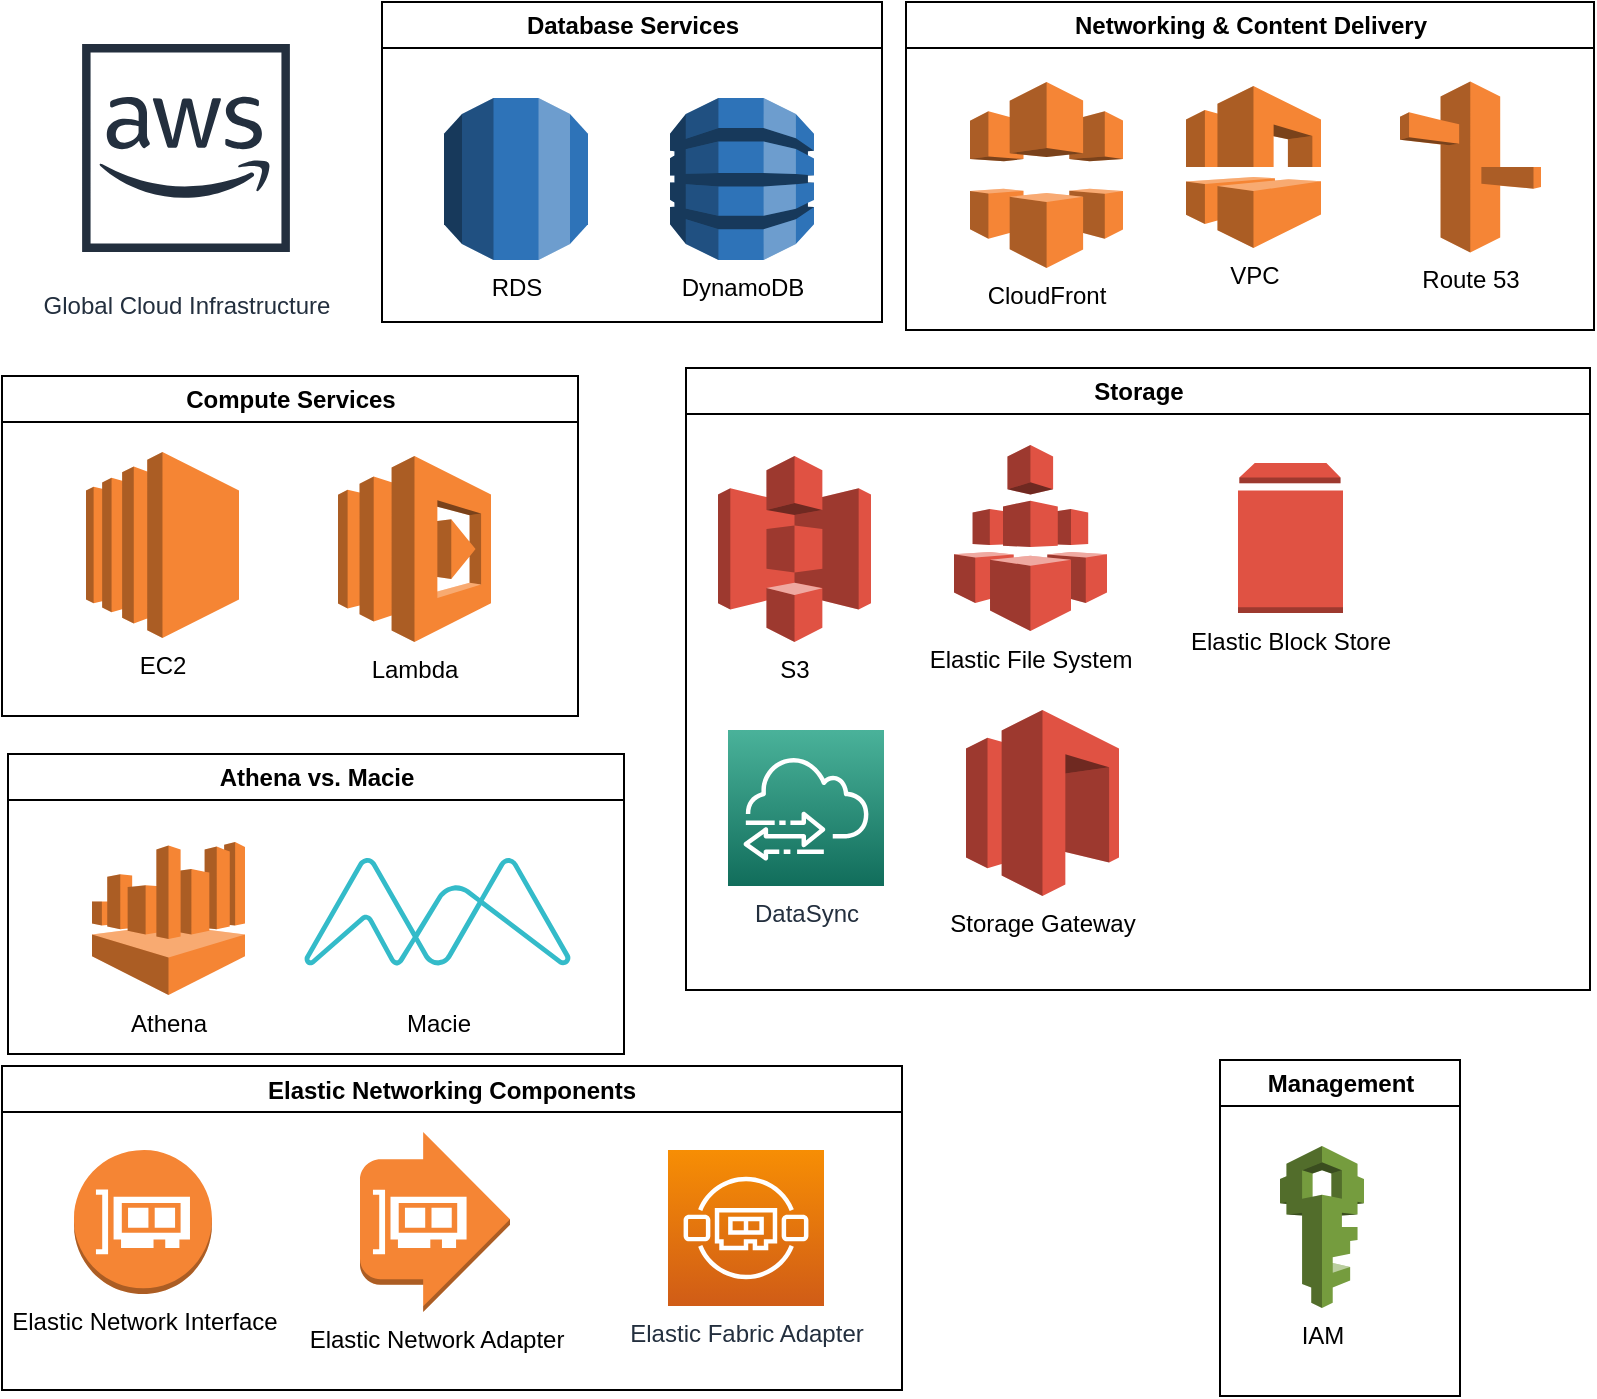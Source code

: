<mxfile version="20.1.2" type="github" pages="14">
  <diagram id="g4N0oCwkFkT7qxewQSJN" name="AWS">
    <mxGraphModel dx="946" dy="650" grid="0" gridSize="10" guides="1" tooltips="1" connect="1" arrows="1" fold="1" page="1" pageScale="1" pageWidth="850" pageHeight="1100" math="0" shadow="0">
      <root>
        <mxCell id="0" />
        <mxCell id="1" parent="0" />
        <mxCell id="y8fSneac0aJO7haLQj1v-3" value="Networking &amp;amp; Content Delivery" style="swimlane;rounded=0;fontFamily=Helvetica;fontSize=12;fontColor=default;fillColor=none;gradientColor=none;html=1;" parent="1" vertex="1">
          <mxGeometry x="474" y="24" width="344" height="164" as="geometry">
            <mxRectangle x="538" y="267" width="211" height="26" as="alternateBounds" />
          </mxGeometry>
        </mxCell>
        <UserObject label="CloudFront" link="data:page/id,BlqKHv6oDQqikx1qvzH0" id="y8fSneac0aJO7haLQj1v-4">
          <mxCell style="outlineConnect=0;dashed=0;verticalLabelPosition=bottom;verticalAlign=top;align=center;html=1;shape=mxgraph.aws3.cloudfront;fillColor=#F58536;gradientColor=none;rounded=0;fontFamily=Helvetica;fontSize=12;fontColor=default;" parent="y8fSneac0aJO7haLQj1v-3" vertex="1">
            <mxGeometry x="32" y="40" width="76.5" height="93" as="geometry" />
          </mxCell>
        </UserObject>
        <UserObject label="VPC" link="data:page/id,2PMXaUGsAAvPs8_0LfwV" id="OrhXKU8C5kMWmyirEs1M-2">
          <mxCell style="outlineConnect=0;dashed=0;verticalLabelPosition=bottom;verticalAlign=top;align=center;html=1;shape=mxgraph.aws3.vpc;fillColor=#F58534;gradientColor=none;" parent="y8fSneac0aJO7haLQj1v-3" vertex="1">
            <mxGeometry x="140" y="42" width="67.5" height="81" as="geometry" />
          </mxCell>
        </UserObject>
        <mxCell id="oo_U_ErQ7Csq_hcf51TN-1" value="Route 53" style="outlineConnect=0;dashed=0;verticalLabelPosition=bottom;verticalAlign=top;align=center;html=1;shape=mxgraph.aws3.route_53;fillColor=#F58536;gradientColor=none;fontFamily=Helvetica;fontSize=12;fontColor=default;" parent="y8fSneac0aJO7haLQj1v-3" vertex="1">
          <mxGeometry x="247" y="39.75" width="70.5" height="85.5" as="geometry" />
        </mxCell>
        <UserObject label="Database Services" link="data:page/id,m-6Jq4R4e-WpC_bq5HKM" id="aaaOjih-PIlaR-qT4jQc-6">
          <mxCell style="swimlane;fontFamily=Helvetica;fontSize=12;fontColor=default;html=1;" parent="1" vertex="1">
            <mxGeometry x="212" y="24" width="250" height="160" as="geometry">
              <mxRectangle x="94" y="452" width="141" height="26" as="alternateBounds" />
            </mxGeometry>
          </mxCell>
        </UserObject>
        <UserObject label="RDS" id="1pvZy0wDmJ1xIHIeuy4V-1">
          <mxCell style="outlineConnect=0;dashed=0;verticalLabelPosition=bottom;verticalAlign=top;align=center;html=1;shape=mxgraph.aws3.rds;fillColor=#2E73B8;gradientColor=none;" parent="aaaOjih-PIlaR-qT4jQc-6" vertex="1">
            <mxGeometry x="31" y="48" width="72" height="81" as="geometry" />
          </mxCell>
        </UserObject>
        <UserObject label="DynamoDB" id="WSKasKTmZeWhSNLYjZPM-1">
          <mxCell style="outlineConnect=0;dashed=0;verticalLabelPosition=bottom;verticalAlign=top;align=center;html=1;shape=mxgraph.aws3.dynamo_db;fillColor=#2E73B8;gradientColor=none;fontFamily=Helvetica;fontSize=12;fontColor=default;" parent="aaaOjih-PIlaR-qT4jQc-6" vertex="1">
            <mxGeometry x="144" y="48" width="72" height="81" as="geometry" />
          </mxCell>
        </UserObject>
        <mxCell id="gEFHJb9T1h8jvn6G_PKM-2" value="Compute Services" style="swimlane;fontFamily=Helvetica;fontSize=12;fontColor=default;html=1;" parent="1" vertex="1">
          <mxGeometry x="22" y="211" width="288" height="170" as="geometry" />
        </mxCell>
        <UserObject label="EC2" link="data:page/id,qrlXNt_7us3KI3_HmokI" id="_Y8awVlVoBUyPaN0zkr--1">
          <mxCell style="outlineConnect=0;dashed=0;verticalLabelPosition=bottom;verticalAlign=top;align=center;html=1;shape=mxgraph.aws3.ec2;fillColor=#F58534;gradientColor=none;" parent="gEFHJb9T1h8jvn6G_PKM-2" vertex="1">
            <mxGeometry x="42" y="38" width="76.5" height="93" as="geometry" />
          </mxCell>
        </UserObject>
        <UserObject label="Lambda" link="data:page/id,qrlXNt_7us3KI3_HmokI" id="y8fSneac0aJO7haLQj1v-1">
          <mxCell style="outlineConnect=0;dashed=0;verticalLabelPosition=bottom;verticalAlign=top;align=center;html=1;shape=mxgraph.aws3.lambda;fillColor=#F58534;gradientColor=none;rounded=0;fontFamily=Helvetica;fontSize=12;fontColor=default;" parent="gEFHJb9T1h8jvn6G_PKM-2" vertex="1">
            <mxGeometry x="168" y="40" width="76.5" height="93" as="geometry" />
          </mxCell>
        </UserObject>
        <UserObject label="Global Cloud Infrastructure" link="data:page/id,eG-T9gngkBtkDU_QO2F8" id="f2oJwdsWrYwYQtBrhnQ4-1">
          <mxCell style="sketch=0;outlineConnect=0;fontColor=#232F3E;gradientColor=none;strokeColor=#232F3E;fillColor=#ffffff;dashed=0;verticalLabelPosition=bottom;verticalAlign=top;align=center;html=1;fontSize=12;fontStyle=0;aspect=fixed;shape=mxgraph.aws4.resourceIcon;resIcon=mxgraph.aws4.aws_cloud;fontFamily=Helvetica;" parent="1" vertex="1">
            <mxGeometry x="49" y="32" width="130" height="130" as="geometry" />
          </mxCell>
        </UserObject>
        <mxCell id="oo_U_ErQ7Csq_hcf51TN-3" value="Management" style="swimlane;fontFamily=Helvetica;fontSize=12;fontColor=default;html=1;" parent="1" vertex="1">
          <mxGeometry x="631" y="553" width="120" height="168" as="geometry" />
        </mxCell>
        <UserObject label="IAM" link="data:page/id,AzW-Qjsfigd1hSu0lyFE" id="_Y8awVlVoBUyPaN0zkr--2">
          <mxCell style="outlineConnect=0;dashed=0;verticalLabelPosition=bottom;verticalAlign=top;align=center;html=1;shape=mxgraph.aws3.iam;fillColor=#759C3E;gradientColor=none;" parent="oo_U_ErQ7Csq_hcf51TN-3" vertex="1">
            <mxGeometry x="30" y="43" width="42" height="81" as="geometry" />
          </mxCell>
        </UserObject>
        <mxCell id="oo_U_ErQ7Csq_hcf51TN-5" value="Storage" style="swimlane;fontFamily=Helvetica;fontSize=12;fontColor=default;html=1;" parent="1" vertex="1">
          <mxGeometry x="364" y="207" width="452" height="311" as="geometry">
            <mxRectangle x="364" y="207" width="80" height="26" as="alternateBounds" />
          </mxGeometry>
        </mxCell>
        <UserObject label="S3" link="data:page/id,cy3ZAscBS7-Xr26Mg8VH" id="_Y8awVlVoBUyPaN0zkr--3">
          <mxCell style="outlineConnect=0;dashed=0;verticalLabelPosition=bottom;verticalAlign=top;align=center;html=1;shape=mxgraph.aws3.s3;fillColor=#E05243;gradientColor=none;" parent="oo_U_ErQ7Csq_hcf51TN-5" vertex="1">
            <mxGeometry x="16" y="44" width="76.5" height="93" as="geometry" />
          </mxCell>
        </UserObject>
        <UserObject label="Elastic File System" link="data:page/id,mfCYWMntzsoT-UDgO1zM" id="OrhXKU8C5kMWmyirEs1M-1">
          <mxCell style="outlineConnect=0;dashed=0;verticalLabelPosition=bottom;verticalAlign=top;align=center;html=1;shape=mxgraph.aws3.efs;fillColor=#E05243;gradientColor=none;" parent="oo_U_ErQ7Csq_hcf51TN-5" vertex="1">
            <mxGeometry x="134" y="38.5" width="76.5" height="93" as="geometry" />
          </mxCell>
        </UserObject>
        <UserObject label="Storage Gateway" link="data:page/id,Lw6LWJqE_Ex-kixulPb9" id="iAM9oAJkdL9rgozNovmn-1">
          <mxCell style="outlineConnect=0;dashed=0;verticalLabelPosition=bottom;verticalAlign=top;align=center;html=1;shape=mxgraph.aws3.storage_gateway;fillColor=#E05243;gradientColor=none;" parent="oo_U_ErQ7Csq_hcf51TN-5" vertex="1">
            <mxGeometry x="140" y="171" width="76.5" height="93" as="geometry" />
          </mxCell>
        </UserObject>
        <UserObject label="DataSync" link="data:page/id,YxWeBsPrVb3XEf2F3cx-" id="BSRn5NZC72D8fOXnk4Jp-1">
          <mxCell style="sketch=0;points=[[0,0,0],[0.25,0,0],[0.5,0,0],[0.75,0,0],[1,0,0],[0,1,0],[0.25,1,0],[0.5,1,0],[0.75,1,0],[1,1,0],[0,0.25,0],[0,0.5,0],[0,0.75,0],[1,0.25,0],[1,0.5,0],[1,0.75,0]];outlineConnect=0;fontColor=#232F3E;gradientColor=#4AB29A;gradientDirection=north;fillColor=#116D5B;strokeColor=#ffffff;dashed=0;verticalLabelPosition=bottom;verticalAlign=top;align=center;html=1;fontSize=12;fontStyle=0;aspect=fixed;shape=mxgraph.aws4.resourceIcon;resIcon=mxgraph.aws4.datasync;" parent="oo_U_ErQ7Csq_hcf51TN-5" vertex="1">
            <mxGeometry x="21" y="181" width="78" height="78" as="geometry" />
          </mxCell>
        </UserObject>
        <UserObject label="Elastic Block Store" link="data:page/id,KMixOgESAn7kM8Flag4t" id="lEctd5qOO7cIoRIJNfbT-1">
          <mxCell style="outlineConnect=0;dashed=0;verticalLabelPosition=bottom;verticalAlign=top;align=center;html=1;shape=mxgraph.aws3.volume;fillColor=#E05243;gradientColor=none;" parent="oo_U_ErQ7Csq_hcf51TN-5" vertex="1">
            <mxGeometry x="276" y="47.5" width="52.5" height="75" as="geometry" />
          </mxCell>
        </UserObject>
        <UserObject label="Athena vs. Macie" link="data:page/id,k_70PLAjKS84uvKC4Hfq" id="0UyQYhmX4IOWlKFn42EI-1">
          <mxCell style="swimlane;labelBackgroundColor=none;fontSize=12;fontColor=default;strokeColor=default;strokeWidth=1;fillColor=none;gradientColor=none;html=1;" parent="1" vertex="1">
            <mxGeometry x="25" y="400" width="308" height="150" as="geometry" />
          </mxCell>
        </UserObject>
        <mxCell id="0UyQYhmX4IOWlKFn42EI-2" value="Athena" style="outlineConnect=0;dashed=0;verticalLabelPosition=bottom;verticalAlign=top;align=center;html=1;shape=mxgraph.aws3.athena;fillColor=#F58534;gradientColor=none;labelBackgroundColor=none;fontSize=12;fontColor=default;strokeColor=default;strokeWidth=1;" parent="0UyQYhmX4IOWlKFn42EI-1" vertex="1">
          <mxGeometry x="42" y="44" width="76.5" height="76.5" as="geometry" />
        </mxCell>
        <mxCell id="0UyQYhmX4IOWlKFn42EI-3" value="Macie" style="outlineConnect=0;dashed=0;verticalLabelPosition=bottom;verticalAlign=top;align=center;html=1;shape=mxgraph.aws3.macie;fillColor=#34BBC9;gradientColor=none;pointerEvents=1;labelBackgroundColor=none;fontSize=12;fontColor=default;strokeColor=default;strokeWidth=1;spacingTop=15;" parent="0UyQYhmX4IOWlKFn42EI-1" vertex="1">
          <mxGeometry x="148" y="52" width="133.5" height="54" as="geometry" />
        </mxCell>
        <mxCell id="kP8WYD2-DPwcgzGB5s0G-1" value="Elastic Networking Components" style="swimlane;" parent="1" vertex="1">
          <mxGeometry x="22" y="556" width="450" height="162" as="geometry" />
        </mxCell>
        <mxCell id="kP8WYD2-DPwcgzGB5s0G-3" value="Elastic Network Interface" style="outlineConnect=0;dashed=0;verticalLabelPosition=bottom;verticalAlign=top;align=center;html=1;shape=mxgraph.aws3.elastic_network_interface;fillColor=#F58534;gradientColor=none;" parent="kP8WYD2-DPwcgzGB5s0G-1" vertex="1">
          <mxGeometry x="36" y="42" width="69" height="72" as="geometry" />
        </mxCell>
        <mxCell id="kP8WYD2-DPwcgzGB5s0G-5" value="Elastic Network Adapter" style="outlineConnect=0;dashed=0;verticalLabelPosition=bottom;verticalAlign=top;align=center;html=1;shape=mxgraph.aws3.elastic_network_adapter;fillColor=#F58534;gradientColor=none;" parent="kP8WYD2-DPwcgzGB5s0G-1" vertex="1">
          <mxGeometry x="179" y="33" width="75" height="90" as="geometry" />
        </mxCell>
        <mxCell id="kP8WYD2-DPwcgzGB5s0G-2" value="Elastic Fabric Adapter" style="sketch=0;points=[[0,0,0],[0.25,0,0],[0.5,0,0],[0.75,0,0],[1,0,0],[0,1,0],[0.25,1,0],[0.5,1,0],[0.75,1,0],[1,1,0],[0,0.25,0],[0,0.5,0],[0,0.75,0],[1,0.25,0],[1,0.5,0],[1,0.75,0]];outlineConnect=0;fontColor=#232F3E;gradientColor=#F78E04;gradientDirection=north;fillColor=#D05C17;strokeColor=#ffffff;dashed=0;verticalLabelPosition=bottom;verticalAlign=top;align=center;html=1;fontSize=12;fontStyle=0;aspect=fixed;shape=mxgraph.aws4.resourceIcon;resIcon=mxgraph.aws4.elastic_fabric_adapter;" parent="kP8WYD2-DPwcgzGB5s0G-1" vertex="1">
          <mxGeometry x="333" y="42" width="78" height="78" as="geometry" />
        </mxCell>
      </root>
    </mxGraphModel>
  </diagram>
  <diagram id="eG-T9gngkBtkDU_QO2F8" name="Global Cloud Infrastructure">
    <mxGraphModel dx="946" dy="650" grid="0" gridSize="10" guides="1" tooltips="1" connect="1" arrows="1" fold="1" page="1" pageScale="1" pageWidth="1100" pageHeight="850" math="0" shadow="0">
      <root>
        <mxCell id="0" />
        <mxCell id="1" parent="0" />
        <mxCell id="Tj9o5Ir18rWelxiNp1H--2" value="" style="rounded=1;whiteSpace=wrap;html=1;labelBackgroundColor=none;fontSize=12;fontColor=default;strokeColor=default;strokeWidth=1;fillColor=none;gradientColor=none;" parent="1" vertex="1">
          <mxGeometry x="519" y="107" width="530" height="323" as="geometry" />
        </mxCell>
        <mxCell id="war_XrAgPHkDrMQoebAG-1" value="" style="sketch=0;outlineConnect=0;fontColor=#232F3E;gradientColor=none;strokeColor=#232F3E;fillColor=#ffffff;dashed=0;verticalLabelPosition=bottom;verticalAlign=top;align=center;html=1;fontSize=12;fontStyle=0;aspect=fixed;shape=mxgraph.aws4.resourceIcon;resIcon=mxgraph.aws4.aws_cloud;fontFamily=Helvetica;" parent="1" vertex="1">
          <mxGeometry x="18" y="30" width="108" height="108" as="geometry" />
        </mxCell>
        <mxCell id="war_XrAgPHkDrMQoebAG-3" value="Global Cloud Infrastructure" style="text;strokeColor=none;fillColor=none;html=1;fontSize=24;fontStyle=1;verticalAlign=middle;align=left;fontFamily=Helvetica;fontColor=default;" parent="1" vertex="1">
          <mxGeometry x="141" y="50" width="334" height="40" as="geometry" />
        </mxCell>
        <mxCell id="war_XrAgPHkDrMQoebAG-4" value="Physical location around the world" style="text;html=1;strokeColor=none;fillColor=none;align=center;verticalAlign=middle;whiteSpace=wrap;rounded=0;fontFamily=Helvetica;fontSize=12;fontColor=default;" parent="1" vertex="1">
          <mxGeometry x="145" y="225" width="250" height="46" as="geometry" />
        </mxCell>
        <mxCell id="war_XrAgPHkDrMQoebAG-5" value="Region" style="text;strokeColor=none;fillColor=none;html=1;fontSize=24;fontStyle=1;verticalAlign=middle;align=left;fontFamily=Helvetica;fontColor=default;" parent="1" vertex="1">
          <mxGeometry x="149" y="182" width="100" height="40" as="geometry" />
        </mxCell>
        <mxCell id="war_XrAgPHkDrMQoebAG-8" value="Availability Zone" style="text;strokeColor=none;fillColor=none;html=1;fontSize=24;fontStyle=1;verticalAlign=middle;align=left;fontFamily=Helvetica;fontColor=default;" parent="1" vertex="1">
          <mxGeometry x="169" y="292" width="270" height="38" as="geometry" />
        </mxCell>
        <mxCell id="69yKGUfWOQXUg6cTKmFX-1" value="Engineered to be isolated from failures." style="text;html=1;strokeColor=none;fillColor=none;align=center;verticalAlign=middle;whiteSpace=wrap;rounded=0;fontFamily=Helvetica;fontSize=12;fontColor=default;" parent="1" vertex="1">
          <mxGeometry x="169" y="315" width="234" height="49" as="geometry" />
        </mxCell>
        <mxCell id="8G_PFFybMRg-M5RVW1Hq-2" value="Region" style="rounded=1;arcSize=10;dashed=1;fillColor=none;gradientColor=none;dashPattern=1 1;strokeWidth=2;labelBackgroundColor=none;fontSize=12;fontColor=default;html=1;labelPosition=center;verticalLabelPosition=bottom;align=center;verticalAlign=top;spacingBottom=10;spacingTop=-25;fontStyle=1" parent="1" vertex="1">
          <mxGeometry x="555" y="147" width="456" height="252" as="geometry" />
        </mxCell>
        <mxCell id="8G_PFFybMRg-M5RVW1Hq-4" value="" style="rounded=1;arcSize=10;dashed=1;fillColor=none;gradientColor=none;dashPattern=1 1;strokeWidth=2;labelBackgroundColor=none;fontSize=12;fontColor=default;html=1;" parent="1" vertex="1">
          <mxGeometry x="26.25" y="186.25" width="111.75" height="63.75" as="geometry" />
        </mxCell>
        <mxCell id="8G_PFFybMRg-M5RVW1Hq-5" value="" style="rounded=1;arcSize=10;dashed=1;strokeColor=#F59D56;fillColor=none;gradientColor=none;dashPattern=8 4;strokeWidth=2;labelBackgroundColor=none;fontSize=12;fontColor=default;html=1;" parent="1" vertex="1">
          <mxGeometry x="29" y="271" width="112" height="73.75" as="geometry" />
        </mxCell>
        <mxCell id="EezGDEKUuQW1GE2DQZVL-1" value="Availability Zone" style="rounded=1;arcSize=10;dashed=1;strokeColor=#F59D56;fillColor=none;gradientColor=none;dashPattern=8 4;strokeWidth=2;labelBackgroundColor=none;fontSize=12;fontColor=default;html=1;labelPosition=center;verticalLabelPosition=bottom;align=center;verticalAlign=top;spacingTop=-25;fontStyle=1" parent="1" vertex="1">
          <mxGeometry x="586" y="177" width="182" height="186" as="geometry" />
        </mxCell>
        <mxCell id="Tj9o5Ir18rWelxiNp1H--1" value="AWS" style="html=1;verticalLabelPosition=middle;align=left;labelBackgroundColor=none;verticalAlign=bottom;strokeWidth=2;strokeColor=#FF8000;shadow=0;dashed=0;shape=mxgraph.ios7.icons.cloud;fontSize=23;fontColor=#FFFFFF;fillColor=#FF9933;gradientColor=none;labelPosition=center;fontStyle=1;spacingLeft=11;" parent="1" vertex="1">
          <mxGeometry x="541" y="57" width="124" height="72" as="geometry" />
        </mxCell>
        <mxCell id="Tj9o5Ir18rWelxiNp1H--3" value="Availability Zone" style="rounded=1;arcSize=10;dashed=1;strokeColor=#F59D56;fillColor=none;gradientColor=none;dashPattern=8 4;strokeWidth=2;labelBackgroundColor=none;fontSize=12;fontColor=default;html=1;labelPosition=center;verticalLabelPosition=bottom;align=center;verticalAlign=top;spacingTop=-25;fontStyle=1" parent="1" vertex="1">
          <mxGeometry x="800" y="175.5" width="182" height="186" as="geometry" />
        </mxCell>
        <mxCell id="OeJZQft-Uu-x7SAeBUxz-2" value="Data Center" style="outlineConnect=0;dashed=0;verticalLabelPosition=bottom;verticalAlign=top;align=center;html=1;shape=mxgraph.aws3.corporate_data_center;fillColor=#7D7C7C;gradientColor=none;" vertex="1" parent="1">
          <mxGeometry x="614" y="229" width="46.5" height="63" as="geometry" />
        </mxCell>
        <mxCell id="OeJZQft-Uu-x7SAeBUxz-3" value="Data Center" style="outlineConnect=0;dashed=0;verticalLabelPosition=bottom;verticalAlign=top;align=center;html=1;shape=mxgraph.aws3.corporate_data_center;fillColor=#7D7C7C;gradientColor=none;" vertex="1" parent="1">
          <mxGeometry x="688" y="231" width="46.5" height="63" as="geometry" />
        </mxCell>
        <mxCell id="OeJZQft-Uu-x7SAeBUxz-4" value="Data Center" style="outlineConnect=0;dashed=0;verticalLabelPosition=bottom;verticalAlign=top;align=center;html=1;shape=mxgraph.aws3.corporate_data_center;fillColor=#7D7C7C;gradientColor=none;" vertex="1" parent="1">
          <mxGeometry x="834" y="229" width="46.5" height="63" as="geometry" />
        </mxCell>
        <mxCell id="OeJZQft-Uu-x7SAeBUxz-5" value="Data Center" style="outlineConnect=0;dashed=0;verticalLabelPosition=bottom;verticalAlign=top;align=center;html=1;shape=mxgraph.aws3.corporate_data_center;fillColor=#7D7C7C;gradientColor=none;" vertex="1" parent="1">
          <mxGeometry x="914" y="229" width="46.5" height="63" as="geometry" />
        </mxCell>
      </root>
    </mxGraphModel>
  </diagram>
  <diagram id="cy3ZAscBS7-Xr26Mg8VH" name="S3">
    <mxGraphModel dx="1113" dy="727" grid="0" gridSize="10" guides="1" tooltips="1" connect="1" arrows="1" fold="1" page="1" pageScale="1" pageWidth="1100" pageHeight="850" math="0" shadow="0">
      <root>
        <mxCell id="0" />
        <mxCell id="1" parent="0" />
        <UserObject label="" id="uu1kima8d52mU0sqaqbY-1">
          <mxCell style="outlineConnect=0;dashed=0;verticalLabelPosition=bottom;verticalAlign=top;align=center;html=1;shape=mxgraph.aws3.s3;fillColor=#E05243;gradientColor=none;" parent="1" vertex="1">
            <mxGeometry x="22" y="26" width="76.5" height="93" as="geometry" />
          </mxCell>
        </UserObject>
        <mxCell id="uu1kima8d52mU0sqaqbY-4" value="Simple Storage Service (S3)" style="text;strokeColor=none;fillColor=none;html=1;fontSize=24;fontStyle=1;verticalAlign=middle;align=left;fontFamily=Helvetica;fontColor=default;" parent="1" vertex="1">
          <mxGeometry x="135" y="49" width="100" height="40" as="geometry" />
        </mxCell>
        <mxCell id="VDySA4cvixmCOwY0uZgX-1" value="&lt;ul&gt;&lt;li&gt;Object based (Just files)&lt;/li&gt;&lt;li&gt;Files can be 0 Bytes to 5 TB&lt;/li&gt;&lt;li&gt;Unlimited storage&lt;/li&gt;&lt;li&gt;Files are stored in buckets&lt;/li&gt;&lt;li&gt;S3 is a universal namespace - names must be globally unique&lt;/li&gt;&lt;ul&gt;&lt;li&gt;https://acloudguru.s3.amazonaws.com&lt;/li&gt;&lt;li&gt;https://acloudguru.us-east-1.amazonaws.com&lt;/li&gt;&lt;/ul&gt;&lt;li&gt;Not suitable to install an operation system or database on&lt;/li&gt;&lt;li&gt;Success uploads respond with &lt;b&gt;200 OK&lt;/b&gt;&lt;/li&gt;&lt;li&gt;You can turn on &lt;b&gt;MFA Delete&lt;/b&gt;&lt;/li&gt;&lt;/ul&gt;" style="text;strokeColor=none;fillColor=none;html=1;whiteSpace=wrap;verticalAlign=middle;overflow=hidden;align=left;" parent="1" vertex="1">
          <mxGeometry x="10" y="547" width="440" height="166" as="geometry" />
        </mxCell>
        <mxCell id="VDySA4cvixmCOwY0uZgX-2" value="Exam Tips" style="text;strokeColor=none;fillColor=none;html=1;fontSize=24;fontStyle=1;verticalAlign=middle;align=left;fontFamily=Helvetica;fontColor=default;" parent="1" vertex="1">
          <mxGeometry x="43" y="519" width="100" height="40" as="geometry" />
        </mxCell>
        <mxCell id="VDySA4cvixmCOwY0uZgX-3" value="Key Fundamentals" style="text;strokeColor=none;fillColor=none;html=1;fontSize=24;fontStyle=1;verticalAlign=middle;align=left;fontFamily=Helvetica;fontColor=default;" parent="1" vertex="1">
          <mxGeometry x="453" y="525" width="100" height="40" as="geometry" />
        </mxCell>
        <mxCell id="VDySA4cvixmCOwY0uZgX-4" value="&lt;ul&gt;&lt;li&gt;Key&lt;br&gt;&lt;/li&gt;&lt;li&gt;Value&lt;/li&gt;&lt;li&gt;Version ID&lt;/li&gt;&lt;li&gt;Metadata&lt;/li&gt;&lt;li&gt;Subresources:&lt;/li&gt;&lt;ul&gt;&lt;li&gt;Access Control Lists&lt;/li&gt;&lt;li&gt;Torrent&lt;/li&gt;&lt;/ul&gt;&lt;li&gt;&quot;Read after Writes Consistency&quot; for PUTs of new Objects&lt;/li&gt;&lt;li&gt;&quot;Eventual Consistency&quot; for overwrites and deletes&lt;/li&gt;&lt;/ul&gt;" style="text;strokeColor=none;fillColor=none;html=1;whiteSpace=wrap;verticalAlign=middle;overflow=hidden;" parent="1" vertex="1">
          <mxGeometry x="470" y="555" width="350" height="156" as="geometry" />
        </mxCell>
        <mxCell id="VDySA4cvixmCOwY0uZgX-6" value="Storage Classes" style="text;strokeColor=none;fillColor=none;html=1;fontSize=24;fontStyle=1;verticalAlign=middle;align=left;fontFamily=Helvetica;fontColor=default;" parent="1" vertex="1">
          <mxGeometry x="25" y="126" width="222" height="40" as="geometry" />
        </mxCell>
        <mxCell id="VDySA4cvixmCOwY0uZgX-8" value="S3 Standard" style="text;strokeColor=none;fillColor=none;html=1;fontSize=17;fontStyle=1;verticalAlign=middle;align=left;fontFamily=Helvetica;fontColor=default;" parent="1" vertex="1">
          <mxGeometry x="79" y="180" width="72" height="40" as="geometry" />
        </mxCell>
        <mxCell id="VDySA4cvixmCOwY0uZgX-11" value="S3 - IA" style="text;strokeColor=none;fillColor=none;html=1;fontSize=17;fontStyle=1;verticalAlign=middle;align=left;fontFamily=Helvetica;fontColor=default;" parent="1" vertex="1">
          <mxGeometry x="345" y="176" width="72" height="40" as="geometry" />
        </mxCell>
        <mxCell id="VDySA4cvixmCOwY0uZgX-13" value="S3 One Zone - IA" style="text;strokeColor=none;fillColor=none;html=1;fontSize=17;fontStyle=1;verticalAlign=middle;align=left;fontFamily=Helvetica;fontColor=default;" parent="1" vertex="1">
          <mxGeometry x="569" y="180" width="176" height="36" as="geometry" />
        </mxCell>
        <mxCell id="VDySA4cvixmCOwY0uZgX-15" value="S3 Intelligent Tiering" style="text;strokeColor=none;fillColor=none;html=1;fontSize=17;fontStyle=1;verticalAlign=middle;align=left;fontFamily=Helvetica;fontColor=default;" parent="1" vertex="1">
          <mxGeometry x="79" y="343" width="72" height="40" as="geometry" />
        </mxCell>
        <mxCell id="VDySA4cvixmCOwY0uZgX-17" value="S3 Glacier" style="text;strokeColor=none;fillColor=none;html=1;fontSize=17;fontStyle=1;verticalAlign=middle;align=left;fontFamily=Helvetica;fontColor=default;" parent="1" vertex="1">
          <mxGeometry x="355" y="342" width="72" height="40" as="geometry" />
        </mxCell>
        <mxCell id="VDySA4cvixmCOwY0uZgX-19" value="S3 Glacier Deep Archive" style="text;strokeColor=none;fillColor=none;html=1;fontSize=17;fontStyle=1;verticalAlign=middle;align=left;fontFamily=Helvetica;fontColor=default;" parent="1" vertex="1">
          <mxGeometry x="582" y="333" width="200" height="40" as="geometry" />
        </mxCell>
        <mxCell id="VDySA4cvixmCOwY0uZgX-28" value="Infrequently accessed" style="text;html=1;strokeColor=none;fillColor=none;align=left;verticalAlign=middle;whiteSpace=wrap;rounded=0;fontSize=12;" parent="1" vertex="1">
          <mxGeometry x="343" y="217" width="202" height="26" as="geometry" />
        </mxCell>
        <mxCell id="VDySA4cvixmCOwY0uZgX-29" value="Will switch which tier you use automatically.&lt;br&gt;" style="text;html=1;strokeColor=none;fillColor=none;align=left;verticalAlign=middle;whiteSpace=wrap;rounded=0;fontSize=12;" parent="1" vertex="1">
          <mxGeometry x="72" y="390" width="214" height="59" as="geometry" />
        </mxCell>
        <mxCell id="VDySA4cvixmCOwY0uZgX-32" value="Configure retrieval time from minutes to hours" style="text;html=1;strokeColor=none;fillColor=none;align=left;verticalAlign=middle;whiteSpace=wrap;rounded=0;fontSize=12;" parent="1" vertex="1">
          <mxGeometry x="335" y="391.5" width="172" height="53" as="geometry" />
        </mxCell>
        <mxCell id="VDySA4cvixmCOwY0uZgX-33" value="Even cheaper the IA, because you only pay for one zone (no resilliancy)" style="text;html=1;strokeColor=none;fillColor=none;align=left;verticalAlign=middle;whiteSpace=wrap;rounded=0;fontSize=12;" parent="1" vertex="1">
          <mxGeometry x="575" y="214" width="214" height="54" as="geometry" />
        </mxCell>
        <mxCell id="VDySA4cvixmCOwY0uZgX-34" value="Lowest cost&lt;br&gt;Retrieval time of 12 hours is acceptable" style="text;html=1;strokeColor=none;fillColor=none;align=left;verticalAlign=middle;whiteSpace=wrap;rounded=0;fontSize=12;" parent="1" vertex="1">
          <mxGeometry x="582" y="357" width="220" height="63" as="geometry" />
        </mxCell>
        <mxCell id="VDySA4cvixmCOwY0uZgX-35" value="99.99% availability&lt;br&gt;100.0% durability&lt;br&gt;Stored redundantly across multiple facilities, and designed to sustain the loss of 2 facilities concurrently" style="text;html=1;strokeColor=none;fillColor=none;align=left;verticalAlign=middle;whiteSpace=wrap;rounded=0;fontSize=12;" parent="1" vertex="1">
          <mxGeometry x="72" y="226" width="200" height="76" as="geometry" />
        </mxCell>
        <mxCell id="Kk2jlb7Sxxm9UcDbGL4--1" value="Exam Tip:&lt;br&gt;&lt;span style=&quot;font-weight: normal;&quot;&gt;Read S3 FAQs before taking exam!&lt;/span&gt;" style="shape=note;whiteSpace=wrap;html=1;backgroundOutline=1;darkOpacity=0.05;rounded=0;fontFamily=Helvetica;fontSize=12;fontColor=default;fillColor=#33FFFF;gradientColor=none;align=left;strokeWidth=1;opacity=20;fontStyle=1" parent="1" vertex="1">
          <mxGeometry x="525" y="58" width="216" height="58" as="geometry" />
        </mxCell>
        <mxCell id="k2G5EVcKsNAiFan7ajaw-1" value="" style="shape=note;whiteSpace=wrap;html=1;backgroundOutline=1;darkOpacity=0.05;rounded=0;fontFamily=Helvetica;fontSize=12;fontColor=default;fillColor=#33FFFF;gradientColor=none;align=left;strokeWidth=1;opacity=20;fontStyle=1" parent="1" vertex="1">
          <mxGeometry x="17" y="513" width="370" height="225" as="geometry" />
        </mxCell>
        <mxCell id="EHmJbTTaLzNVnmk0Ouc_-8" value="&lt;span style=&quot;font-weight: normal; font-size: 15px;&quot;&gt;mybucket&lt;/span&gt;/folder1/subfolder1&lt;span style=&quot;font-weight: normal; font-size: 15px;&quot;&gt;/myfile.jpg -&amp;gt; folder1/subfolder1&lt;/span&gt;" style="text;strokeColor=none;fillColor=none;html=1;fontSize=15;fontStyle=1;verticalAlign=middle;align=left;fontFamily=Helvetica;fontColor=default;" parent="1" vertex="1">
          <mxGeometry x="862.5" y="223.5" width="514" height="44" as="geometry" />
        </mxCell>
        <mxCell id="EHmJbTTaLzNVnmk0Ouc_-9" value="S3 Prefixes" style="text;strokeColor=none;fillColor=none;html=1;fontSize=17;fontStyle=1;verticalAlign=middle;align=left;fontFamily=Helvetica;fontColor=default;" parent="1" vertex="1">
          <mxGeometry x="867" y="154" width="98" height="32" as="geometry" />
        </mxCell>
        <mxCell id="EHmJbTTaLzNVnmk0Ouc_-12" value="More prefixes = better performance" style="rounded=0;whiteSpace=wrap;html=1;labelBackgroundColor=none;fontSize=12;fontColor=default;strokeColor=default;strokeWidth=1;fillColor=#33FFFF;gradientColor=none;opacity=20;align=left;" parent="1" vertex="1">
          <mxGeometry x="930.75" y="195" width="210" height="22" as="geometry" />
        </mxCell>
        <mxCell id="EHmJbTTaLzNVnmk0Ouc_-17" style="edgeStyle=none;rounded=0;orthogonalLoop=1;jettySize=auto;html=1;fontSize=15;startArrow=classic;startFill=1;" parent="1" source="EHmJbTTaLzNVnmk0Ouc_-13" target="EHmJbTTaLzNVnmk0Ouc_-14" edge="1">
          <mxGeometry relative="1" as="geometry" />
        </mxCell>
        <mxCell id="EHmJbTTaLzNVnmk0Ouc_-13" value="KMS" style="outlineConnect=0;dashed=0;verticalLabelPosition=bottom;verticalAlign=top;align=center;html=1;shape=mxgraph.aws3.kms;fillColor=#759C3E;gradientColor=none;fontSize=12;strokeColor=default;" parent="1" vertex="1">
          <mxGeometry x="1300" y="252" width="76.5" height="93" as="geometry" />
        </mxCell>
        <mxCell id="EHmJbTTaLzNVnmk0Ouc_-14" value="S3 Bucket" style="outlineConnect=0;dashed=0;verticalLabelPosition=bottom;verticalAlign=top;align=center;html=1;shape=mxgraph.aws3.bucket_with_objects;fillColor=#E05243;gradientColor=none;fontSize=12;strokeColor=default;" parent="1" vertex="1">
          <mxGeometry x="1498.5" y="252" width="84" height="90" as="geometry" />
        </mxCell>
        <mxCell id="EHmJbTTaLzNVnmk0Ouc_-16" style="rounded=0;orthogonalLoop=1;jettySize=auto;html=1;fontSize=15;startArrow=classic;startFill=1;" parent="1" source="EHmJbTTaLzNVnmk0Ouc_-15" target="EHmJbTTaLzNVnmk0Ouc_-13" edge="1">
          <mxGeometry relative="1" as="geometry" />
        </mxCell>
        <mxCell id="EHmJbTTaLzNVnmk0Ouc_-15" value="" style="sketch=0;outlineConnect=0;fontColor=#232F3E;gradientColor=none;fillColor=#232F3D;strokeColor=none;dashed=0;verticalLabelPosition=bottom;verticalAlign=top;align=center;html=1;fontSize=12;fontStyle=0;aspect=fixed;pointerEvents=1;shape=mxgraph.aws4.user;" parent="1" vertex="1">
          <mxGeometry x="1394.5" y="76" width="78" height="78" as="geometry" />
        </mxCell>
        <mxCell id="EHmJbTTaLzNVnmk0Ouc_-18" value="GenerateDataKey (upload)&lt;br&gt;Decypt (download)" style="text;html=1;strokeColor=none;fillColor=none;align=left;verticalAlign=middle;whiteSpace=wrap;rounded=0;fontSize=12;fontColor=default;" parent="1" vertex="1">
          <mxGeometry x="1472.5" y="90" width="166.5" height="54" as="geometry" />
        </mxCell>
        <mxCell id="EHmJbTTaLzNVnmk0Ouc_-20" value="KMS" style="text;strokeColor=none;fillColor=none;html=1;fontSize=17;fontStyle=1;verticalAlign=middle;align=left;fontFamily=Helvetica;fontColor=default;" parent="1" vertex="1">
          <mxGeometry x="1304.5" y="88" width="72" height="40" as="geometry" />
        </mxCell>
        <mxCell id="EHmJbTTaLzNVnmk0Ouc_-21" value="KMS has request limits!&lt;br&gt;You cannot increase the quota!" style="rounded=0;whiteSpace=wrap;html=1;labelBackgroundColor=none;fontSize=12;fontColor=default;strokeColor=default;strokeWidth=1;fillColor=#33FFFF;gradientColor=none;opacity=20;align=left;" parent="1" vertex="1">
          <mxGeometry x="1433.5" y="167" width="176" height="50" as="geometry" />
        </mxCell>
        <mxCell id="EHmJbTTaLzNVnmk0Ouc_-22" value="Multipart Uploads" style="text;strokeColor=none;fillColor=none;html=1;fontSize=17;fontStyle=1;verticalAlign=middle;align=left;fontFamily=Helvetica;fontColor=default;" parent="1" vertex="1">
          <mxGeometry x="911.25" y="486" width="149.75" height="24" as="geometry" />
        </mxCell>
        <mxCell id="EHmJbTTaLzNVnmk0Ouc_-23" value="Performance" style="text;strokeColor=none;fillColor=none;html=1;fontSize=25;fontStyle=1;verticalAlign=middle;align=left;fontFamily=Helvetica;fontColor=default;" parent="1" vertex="1">
          <mxGeometry x="853" y="83" width="170" height="50" as="geometry" />
        </mxCell>
        <mxCell id="EHmJbTTaLzNVnmk0Ouc_-24" value="" style="outlineConnect=0;dashed=0;verticalLabelPosition=bottom;verticalAlign=top;align=center;html=1;shape=mxgraph.aws3.object;fillColor=#E05243;gradientColor=none;fontSize=25;strokeColor=default;" parent="1" vertex="1">
          <mxGeometry x="901" y="609" width="42" height="45" as="geometry" />
        </mxCell>
        <mxCell id="EHmJbTTaLzNVnmk0Ouc_-25" value="" style="outlineConnect=0;dashed=0;verticalLabelPosition=bottom;verticalAlign=top;align=center;html=1;shape=mxgraph.aws3.bucket_with_objects;fillColor=#E05243;gradientColor=none;fontSize=12;strokeColor=default;" parent="1" vertex="1">
          <mxGeometry x="1162" y="652" width="84" height="90" as="geometry" />
        </mxCell>
        <mxCell id="EHmJbTTaLzNVnmk0Ouc_-39" style="edgeStyle=none;rounded=0;orthogonalLoop=1;jettySize=auto;html=1;entryX=0.145;entryY=0.145;entryDx=0;entryDy=0;entryPerimeter=0;fontSize=25;startArrow=none;startFill=0;" parent="1" source="EHmJbTTaLzNVnmk0Ouc_-27" target="EHmJbTTaLzNVnmk0Ouc_-38" edge="1">
          <mxGeometry relative="1" as="geometry" />
        </mxCell>
        <mxCell id="EHmJbTTaLzNVnmk0Ouc_-27" value="" style="outlineConnect=0;dashed=0;verticalLabelPosition=bottom;verticalAlign=top;align=center;html=1;shape=mxgraph.aws3.object;fillColor=#E05243;gradientColor=none;fontSize=25;strokeColor=default;" parent="1" vertex="1">
          <mxGeometry x="1015.27" y="539" width="17.73" height="19" as="geometry" />
        </mxCell>
        <mxCell id="EHmJbTTaLzNVnmk0Ouc_-40" style="edgeStyle=none;rounded=0;orthogonalLoop=1;jettySize=auto;html=1;fontSize=25;startArrow=none;startFill=0;" parent="1" source="EHmJbTTaLzNVnmk0Ouc_-28" target="EHmJbTTaLzNVnmk0Ouc_-38" edge="1">
          <mxGeometry relative="1" as="geometry" />
        </mxCell>
        <mxCell id="EHmJbTTaLzNVnmk0Ouc_-28" value="" style="outlineConnect=0;dashed=0;verticalLabelPosition=bottom;verticalAlign=top;align=center;html=1;shape=mxgraph.aws3.object;fillColor=#E05243;gradientColor=none;fontSize=25;strokeColor=default;" parent="1" vertex="1">
          <mxGeometry x="1015.27" y="569" width="17.73" height="19" as="geometry" />
        </mxCell>
        <mxCell id="EHmJbTTaLzNVnmk0Ouc_-41" style="edgeStyle=none;rounded=0;orthogonalLoop=1;jettySize=auto;html=1;entryX=0.145;entryY=0.855;entryDx=0;entryDy=0;entryPerimeter=0;fontSize=25;startArrow=none;startFill=0;" parent="1" source="EHmJbTTaLzNVnmk0Ouc_-31" target="EHmJbTTaLzNVnmk0Ouc_-38" edge="1">
          <mxGeometry relative="1" as="geometry" />
        </mxCell>
        <mxCell id="EHmJbTTaLzNVnmk0Ouc_-31" value="" style="outlineConnect=0;dashed=0;verticalLabelPosition=bottom;verticalAlign=top;align=center;html=1;shape=mxgraph.aws3.object;fillColor=#E05243;gradientColor=none;fontSize=25;strokeColor=default;" parent="1" vertex="1">
          <mxGeometry x="1015.27" y="599" width="17.73" height="19" as="geometry" />
        </mxCell>
        <mxCell id="EHmJbTTaLzNVnmk0Ouc_-36" value="" style="endArrow=classic;html=1;rounded=0;fontSize=25;" parent="1" edge="1">
          <mxGeometry width="50" height="50" relative="1" as="geometry">
            <mxPoint x="952" y="618" as="sourcePoint" />
            <mxPoint x="997" y="588" as="targetPoint" />
          </mxGeometry>
        </mxCell>
        <mxCell id="EHmJbTTaLzNVnmk0Ouc_-37" value="" style="line;strokeWidth=1;direction=south;html=1;perimeter=backbonePerimeter;points=[];outlineConnect=0;fontSize=25;fillColor=#FFFF00;dashed=1;" parent="1" vertex="1">
          <mxGeometry x="1098" y="532" width="10" height="160" as="geometry" />
        </mxCell>
        <mxCell id="EHmJbTTaLzNVnmk0Ouc_-42" style="edgeStyle=none;rounded=0;orthogonalLoop=1;jettySize=auto;html=1;fontSize=25;startArrow=none;startFill=0;" parent="1" source="EHmJbTTaLzNVnmk0Ouc_-38" target="EHmJbTTaLzNVnmk0Ouc_-25" edge="1">
          <mxGeometry relative="1" as="geometry" />
        </mxCell>
        <mxCell id="EHmJbTTaLzNVnmk0Ouc_-38" value="" style="outlineConnect=0;dashed=0;verticalLabelPosition=bottom;verticalAlign=top;align=center;html=1;shape=mxgraph.aws3.object;fillColor=#E05243;gradientColor=none;fontSize=25;strokeColor=default;" parent="1" vertex="1">
          <mxGeometry x="1179" y="551" width="42" height="45" as="geometry" />
        </mxCell>
        <mxCell id="EHmJbTTaLzNVnmk0Ouc_-43" value="Byte Range Fetches" style="text;strokeColor=none;fillColor=none;html=1;fontSize=17;fontStyle=1;verticalAlign=middle;align=left;fontFamily=Helvetica;fontColor=default;" parent="1" vertex="1">
          <mxGeometry x="1384" y="490" width="164" height="36" as="geometry" />
        </mxCell>
        <mxCell id="EHmJbTTaLzNVnmk0Ouc_-44" value="Same, but for downloading" style="text;html=1;strokeColor=none;fillColor=none;align=left;verticalAlign=middle;whiteSpace=wrap;rounded=0;fontSize=12;fontColor=default;dashed=1;" parent="1" vertex="1">
          <mxGeometry x="1400" y="572" width="158" height="82" as="geometry" />
        </mxCell>
        <mxCell id="EHmJbTTaLzNVnmk0Ouc_-46" value="Use for files over 100 MB.&lt;br&gt;Must be used for files over 5 GB" style="rounded=0;whiteSpace=wrap;html=1;labelBackgroundColor=none;fontSize=12;fontColor=default;strokeColor=default;strokeWidth=1;fillColor=#33FFFF;gradientColor=none;opacity=20;align=left;" parent="1" vertex="1">
          <mxGeometry x="920" y="712" width="228" height="40" as="geometry" />
        </mxCell>
        <mxCell id="EHmJbTTaLzNVnmk0Ouc_-47" value="Both of these increase performance" style="rounded=0;whiteSpace=wrap;html=1;labelBackgroundColor=none;fontSize=12;fontColor=default;strokeColor=default;strokeWidth=1;fillColor=#33FFFF;gradientColor=none;opacity=20;align=left;" parent="1" vertex="1">
          <mxGeometry x="1106" y="456" width="210" height="22" as="geometry" />
        </mxCell>
        <mxCell id="EHmJbTTaLzNVnmk0Ouc_-48" value="" style="endArrow=none;dashed=1;html=1;rounded=0;fontSize=12;entryX=0;entryY=0.5;entryDx=0;entryDy=0;" parent="1" source="EHmJbTTaLzNVnmk0Ouc_-22" target="EHmJbTTaLzNVnmk0Ouc_-47" edge="1">
          <mxGeometry width="50" height="50" relative="1" as="geometry">
            <mxPoint x="1319" y="432" as="sourcePoint" />
            <mxPoint x="1369" y="382" as="targetPoint" />
          </mxGeometry>
        </mxCell>
        <mxCell id="EHmJbTTaLzNVnmk0Ouc_-49" value="" style="endArrow=none;dashed=1;html=1;rounded=0;fontSize=12;entryX=1;entryY=0.5;entryDx=0;entryDy=0;" parent="1" source="EHmJbTTaLzNVnmk0Ouc_-43" target="EHmJbTTaLzNVnmk0Ouc_-47" edge="1">
          <mxGeometry width="50" height="50" relative="1" as="geometry">
            <mxPoint x="1319" y="432" as="sourcePoint" />
            <mxPoint x="1369" y="382" as="targetPoint" />
          </mxGeometry>
        </mxCell>
        <mxCell id="EHmJbTTaLzNVnmk0Ouc_-50" value="Object Lock" style="text;strokeColor=none;fillColor=none;html=1;fontSize=17;fontStyle=1;verticalAlign=middle;align=left;fontFamily=Helvetica;fontColor=default;" parent="1" vertex="1">
          <mxGeometry x="1732" y="109.5" width="106.5" height="40" as="geometry" />
        </mxCell>
        <mxCell id="EHmJbTTaLzNVnmk0Ouc_-53" value="Use S3 Object Lock using WORM model (write once read many)" style="rounded=0;whiteSpace=wrap;html=1;labelBackgroundColor=none;fontSize=12;fontColor=default;strokeColor=default;strokeWidth=1;fillColor=#33FFFF;gradientColor=none;opacity=20;align=left;" parent="1" vertex="1">
          <mxGeometry x="1655.5" y="151" width="184" height="56" as="geometry" />
        </mxCell>
        <mxCell id="EHmJbTTaLzNVnmk0Ouc_-54" value="Governance Mode" style="text;strokeColor=none;fillColor=none;html=1;fontSize=17;fontStyle=1;verticalAlign=middle;align=left;fontFamily=Helvetica;fontColor=default;" parent="1" vertex="1">
          <mxGeometry x="2236" y="82" width="156" height="40" as="geometry" />
        </mxCell>
        <mxCell id="EHmJbTTaLzNVnmk0Ouc_-55" value="Compliance Mode" style="text;strokeColor=none;fillColor=none;html=1;fontSize=17;fontStyle=1;verticalAlign=middle;align=left;fontFamily=Helvetica;fontColor=default;" parent="1" vertex="1">
          <mxGeometry x="2480" y="82" width="186.5" height="40" as="geometry" />
        </mxCell>
        <mxCell id="EHmJbTTaLzNVnmk0Ouc_-56" value="Applied per object OR per bucket" style="rounded=0;whiteSpace=wrap;html=1;labelBackgroundColor=none;fontSize=12;fontColor=default;strokeColor=default;strokeWidth=1;fillColor=#33FFFF;gradientColor=none;opacity=20;align=left;" parent="1" vertex="1">
          <mxGeometry x="1655.5" y="221" width="182" height="22" as="geometry" />
        </mxCell>
        <mxCell id="v9mV0Dx85pqSbwl-eBx5-10" value="" style="points=[[0,0.5,0],[0.24,0,0],[0.5,0.28,0],[0.995,0.475,0],[0.5,0.72,0],[0.24,1,0]];verticalLabelPosition=bottom;sketch=0;html=1;verticalAlign=top;aspect=fixed;align=center;pointerEvents=1;shape=mxgraph.cisco19.key;fillColor=#3F8624;strokeColor=none;fontSize=12;" parent="1" vertex="1">
          <mxGeometry x="2318" y="174.25" width="50" height="22.5" as="geometry" />
        </mxCell>
        <mxCell id="v9mV0Dx85pqSbwl-eBx5-11" value="" style="sketch=0;outlineConnect=0;fontColor=#232F3E;gradientColor=none;fillColor=#232F3D;strokeColor=none;dashed=0;verticalLabelPosition=bottom;verticalAlign=top;align=center;html=1;fontSize=12;fontStyle=0;aspect=fixed;pointerEvents=1;shape=mxgraph.aws4.user;" parent="1" vertex="1">
          <mxGeometry x="2228" y="143.75" width="78" height="78" as="geometry" />
        </mxCell>
        <mxCell id="v9mV0Dx85pqSbwl-eBx5-13" value="" style="sketch=0;outlineConnect=0;fontColor=#232F3E;gradientColor=none;fillColor=#3F8624;strokeColor=none;dashed=0;verticalLabelPosition=bottom;verticalAlign=top;align=center;html=1;fontSize=12;fontStyle=0;aspect=fixed;pointerEvents=1;shape=mxgraph.aws4.bucket;" parent="1" vertex="1">
          <mxGeometry x="2383" y="146.5" width="75" height="78" as="geometry" />
        </mxCell>
        <mxCell id="v9mV0Dx85pqSbwl-eBx5-14" value="" style="sketch=0;outlineConnect=0;fontColor=#232F3E;gradientColor=none;fillColor=#232F3D;strokeColor=none;dashed=0;verticalLabelPosition=bottom;verticalAlign=top;align=center;html=1;fontSize=12;fontStyle=0;aspect=fixed;pointerEvents=1;shape=mxgraph.aws4.user;" parent="1" vertex="1">
          <mxGeometry x="2527.5" y="139" width="78" height="78" as="geometry" />
        </mxCell>
        <mxCell id="v9mV0Dx85pqSbwl-eBx5-15" value="" style="shape=mxgraph.signs.safety.no;html=1;pointerEvents=1;fillColor=#FF0000;strokeColor=none;verticalLabelPosition=bottom;verticalAlign=top;align=center;fontSize=12;opacity=60;" parent="1" vertex="1">
          <mxGeometry x="2507.75" y="124" width="117.5" height="117.5" as="geometry" />
        </mxCell>
        <mxCell id="v9mV0Dx85pqSbwl-eBx5-16" value="Need special permissions to change or modify" style="rounded=0;whiteSpace=wrap;html=1;labelBackgroundColor=none;fontSize=12;fontColor=default;strokeColor=default;strokeWidth=1;fillColor=#33FFFF;gradientColor=none;opacity=20;align=left;" parent="1" vertex="1">
          <mxGeometry x="2225" y="241.5" width="236" height="46" as="geometry" />
        </mxCell>
        <mxCell id="v9mV0Dx85pqSbwl-eBx5-17" value="Nobody at all can change or modify" style="rounded=0;whiteSpace=wrap;html=1;labelBackgroundColor=none;fontSize=12;fontColor=default;strokeColor=default;strokeWidth=1;fillColor=#33FFFF;gradientColor=none;opacity=20;align=left;" parent="1" vertex="1">
          <mxGeometry x="2492" y="255" width="206" height="20" as="geometry" />
        </mxCell>
        <mxCell id="v9mV0Dx85pqSbwl-eBx5-18" style="edgeStyle=none;rounded=0;orthogonalLoop=1;jettySize=auto;html=1;exitX=1;exitY=0.5;exitDx=0;exitDy=0;fontSize=12;startArrow=none;startFill=0;" parent="1" source="EHmJbTTaLzNVnmk0Ouc_-54" target="EHmJbTTaLzNVnmk0Ouc_-54" edge="1">
          <mxGeometry relative="1" as="geometry" />
        </mxCell>
        <mxCell id="v9mV0Dx85pqSbwl-eBx5-20" value="" style="outlineConnect=0;dashed=0;verticalLabelPosition=bottom;verticalAlign=top;align=center;html=1;shape=mxgraph.aws3.object;fillColor=#E05243;gradientColor=none;fontSize=12;strokeColor=#CC0000;strokeWidth=1;" parent="1" vertex="1">
          <mxGeometry x="1655.5" y="89.5" width="42" height="45" as="geometry" />
        </mxCell>
        <mxCell id="v9mV0Dx85pqSbwl-eBx5-19" value="" style="shape=image;html=1;verticalAlign=top;verticalLabelPosition=bottom;labelBackgroundColor=#ffffff;imageAspect=0;aspect=fixed;image=https://cdn4.iconfinder.com/data/icons/ionicons/512/icon-locked-128.png;fontSize=12;strokeColor=#CC0000;strokeWidth=1;fillColor=#FF0000;" parent="1" vertex="1">
          <mxGeometry x="1682.5" y="102" width="47.5" height="47.5" as="geometry" />
        </mxCell>
        <mxCell id="v9mV0Dx85pqSbwl-eBx5-21" value="S3 Glacier Vault Lock" style="text;strokeColor=none;fillColor=none;html=1;fontSize=17;fontStyle=1;verticalAlign=middle;align=left;fontFamily=Helvetica;fontColor=default;" parent="1" vertex="1">
          <mxGeometry x="1974.75" y="134.5" width="178" height="40" as="geometry" />
        </mxCell>
        <mxCell id="v9mV0Dx85pqSbwl-eBx5-22" value="Can specify WORM policy. Once locked, can&#39;t be changed" style="rounded=0;whiteSpace=wrap;html=1;labelBackgroundColor=none;fontSize=12;fontColor=default;strokeColor=default;strokeWidth=1;fillColor=#33FFFF;gradientColor=none;opacity=20;align=left;" parent="1" vertex="1">
          <mxGeometry x="1921.5" y="181" width="212" height="40" as="geometry" />
        </mxCell>
        <mxCell id="Jio_eNOENT-_UUjmbCyI-38" value="" style="sketch=0;outlineConnect=0;fontColor=#232F3E;gradientColor=none;fillColor=#3F8624;strokeColor=none;dashed=0;verticalLabelPosition=bottom;verticalAlign=top;align=center;html=1;fontSize=12;fontStyle=0;aspect=fixed;pointerEvents=1;shape=mxgraph.aws4.intelligent_tiering;labelBackgroundColor=none;fontFamily=Helvetica;" parent="1" vertex="1">
          <mxGeometry x="22" y="338" width="46.15" height="48" as="geometry" />
        </mxCell>
        <mxCell id="Jio_eNOENT-_UUjmbCyI-39" value="" style="sketch=0;outlineConnect=0;fontColor=#232F3E;gradientColor=none;fillColor=#3F8624;strokeColor=none;dashed=0;verticalLabelPosition=bottom;verticalAlign=top;align=center;html=1;fontSize=12;fontStyle=0;aspect=fixed;pointerEvents=1;shape=mxgraph.aws4.standard_ia;labelBackgroundColor=none;fontFamily=Helvetica;" parent="1" vertex="1">
          <mxGeometry x="288.85" y="173" width="46.15" height="48" as="geometry" />
        </mxCell>
        <mxCell id="Jio_eNOENT-_UUjmbCyI-41" value="" style="sketch=0;outlineConnect=0;fontColor=#232F3E;gradientColor=none;fillColor=#3F8624;strokeColor=none;dashed=0;verticalLabelPosition=bottom;verticalAlign=top;align=center;html=1;fontSize=12;fontStyle=0;aspect=fixed;pointerEvents=1;shape=mxgraph.aws4.glacier_deep_archive;labelBackgroundColor=none;fontFamily=Helvetica;" parent="1" vertex="1">
          <mxGeometry x="519" y="329" width="46.15" height="48" as="geometry" />
        </mxCell>
        <mxCell id="Jio_eNOENT-_UUjmbCyI-42" value="" style="sketch=0;outlineConnect=0;fontColor=#232F3E;gradientColor=none;fillColor=#3F8624;strokeColor=none;dashed=0;verticalLabelPosition=bottom;verticalAlign=top;align=center;html=1;fontSize=12;fontStyle=0;aspect=fixed;pointerEvents=1;shape=mxgraph.aws4.glacier;labelBackgroundColor=none;fontFamily=Helvetica;" parent="1" vertex="1">
          <mxGeometry x="304" y="336" width="44.23" height="46" as="geometry" />
        </mxCell>
        <mxCell id="Jio_eNOENT-_UUjmbCyI-43" value="" style="sketch=0;outlineConnect=0;fontColor=#232F3E;gradientColor=none;fillColor=#3F8624;strokeColor=none;dashed=0;verticalLabelPosition=bottom;verticalAlign=top;align=center;html=1;fontSize=12;fontStyle=0;aspect=fixed;pointerEvents=1;shape=mxgraph.aws4.one_zone_ia;labelBackgroundColor=none;fontFamily=Helvetica;" parent="1" vertex="1">
          <mxGeometry x="519" y="177" width="46.15" height="48" as="geometry" />
        </mxCell>
        <mxCell id="Jio_eNOENT-_UUjmbCyI-44" value="" style="sketch=0;outlineConnect=0;fontColor=#232F3E;gradientColor=none;fillColor=#3F8624;strokeColor=none;dashed=0;verticalLabelPosition=bottom;verticalAlign=top;align=center;html=1;fontSize=12;fontStyle=0;aspect=fixed;pointerEvents=1;shape=mxgraph.aws4.bucket;labelBackgroundColor=none;fontFamily=Helvetica;" parent="1" vertex="1">
          <mxGeometry x="25" y="176" width="45.68" height="47.5" as="geometry" />
        </mxCell>
        <mxCell id="Jio_eNOENT-_UUjmbCyI-47" value="Smart choice" style="rounded=0;whiteSpace=wrap;html=1;labelBackgroundColor=none;fontSize=12;fontColor=default;strokeColor=default;strokeWidth=1;fillColor=#33FFFF;gradientColor=none;opacity=20;align=left;dashed=0;fontFamily=Helvetica;" parent="1" vertex="1">
          <mxGeometry x="155" y="429" width="84" height="22" as="geometry" />
        </mxCell>
        <mxCell id="Jio_eNOENT-_UUjmbCyI-51" value="" style="sketch=0;outlineConnect=0;fontColor=#232F3E;gradientColor=none;fillColor=#3F8624;strokeColor=none;dashed=0;verticalLabelPosition=bottom;verticalAlign=top;align=center;html=1;fontSize=12;fontStyle=0;aspect=fixed;pointerEvents=1;shape=mxgraph.aws4.archive;labelBackgroundColor=none;fontFamily=Helvetica;" parent="1" vertex="1">
          <mxGeometry x="1886.75" y="87" width="63" height="78" as="geometry" />
        </mxCell>
        <mxCell id="Jio_eNOENT-_UUjmbCyI-49" value="" style="shape=image;html=1;verticalAlign=top;verticalLabelPosition=bottom;labelBackgroundColor=#ffffff;imageAspect=0;aspect=fixed;image=https://cdn4.iconfinder.com/data/icons/ionicons/512/icon-locked-128.png;fontSize=12;strokeColor=#CC0000;strokeWidth=1;fillColor=#FF0000;" parent="1" vertex="1">
          <mxGeometry x="1927.25" y="128.25" width="47.5" height="47.5" as="geometry" />
        </mxCell>
        <mxCell id="Jio_eNOENT-_UUjmbCyI-52" value="" style="rounded=1;whiteSpace=wrap;html=1;dashed=0;labelBackgroundColor=none;fontFamily=Helvetica;fontSize=14;fontColor=default;strokeColor=#5E5E5E;strokeWidth=1;fillColor=none;gradientColor=none;" parent="1" vertex="1">
          <mxGeometry x="5" y="129" width="802" height="342" as="geometry" />
        </mxCell>
      </root>
    </mxGraphModel>
  </diagram>
  <diagram id="k_70PLAjKS84uvKC4Hfq" name="AthenaVsMacie">
    <mxGraphModel dx="946" dy="618" grid="0" gridSize="10" guides="1" tooltips="1" connect="1" arrows="1" fold="1" page="1" pageScale="1" pageWidth="1100" pageHeight="850" math="0" shadow="0">
      <root>
        <mxCell id="0" />
        <mxCell id="1" parent="0" />
        <mxCell id="237QymdLESPnv3VHKiM8-1" value="" style="outlineConnect=0;dashed=0;verticalLabelPosition=bottom;verticalAlign=top;align=center;html=1;shape=mxgraph.aws3.macie;fillColor=#34BBC9;gradientColor=none;pointerEvents=1;labelBackgroundColor=none;fontSize=12;fontColor=default;strokeColor=default;strokeWidth=1;" parent="1" vertex="1">
          <mxGeometry x="393" y="26" width="133.5" height="54" as="geometry" />
        </mxCell>
        <mxCell id="237QymdLESPnv3VHKiM8-2" value="" style="outlineConnect=0;dashed=0;verticalLabelPosition=bottom;verticalAlign=top;align=center;html=1;shape=mxgraph.aws3.athena;fillColor=#F58534;gradientColor=none;labelBackgroundColor=none;fontSize=12;fontColor=default;strokeColor=default;strokeWidth=1;" parent="1" vertex="1">
          <mxGeometry x="23" y="15" width="76.5" height="76.5" as="geometry" />
        </mxCell>
        <mxCell id="237QymdLESPnv3VHKiM8-3" value="Athena" style="text;strokeColor=none;fillColor=none;html=1;fontSize=24;fontStyle=1;verticalAlign=middle;align=left;fontFamily=Helvetica;fontColor=default;labelBackgroundColor=none;" parent="1" vertex="1">
          <mxGeometry x="115" y="9" width="100" height="40" as="geometry" />
        </mxCell>
        <mxCell id="237QymdLESPnv3VHKiM8-5" value="Macie" style="text;strokeColor=none;fillColor=none;html=1;fontSize=24;fontStyle=1;verticalAlign=middle;align=left;fontFamily=Helvetica;fontColor=default;labelBackgroundColor=none;" parent="1" vertex="1">
          <mxGeometry x="549" y="23" width="100" height="40" as="geometry" />
        </mxCell>
        <mxCell id="Oh-HxOx70RTxXYybpMUg-1" value="Interactive Query Service&lt;br&gt;Enables you to analyze and query data located in S3 using standard SQL" style="text;html=1;strokeColor=none;fillColor=none;align=left;verticalAlign=middle;whiteSpace=wrap;rounded=0;fontSize=12;fontColor=default;" parent="1" vertex="1">
          <mxGeometry x="115" y="43" width="242" height="68" as="geometry" />
        </mxCell>
        <mxCell id="Oh-HxOx70RTxXYybpMUg-2" value="&lt;ul&gt;&lt;li&gt;Serverless&lt;/li&gt;&lt;li&gt;No provisioning&lt;/li&gt;&lt;li&gt;Pay per query or TB scanned&lt;/li&gt;&lt;li&gt;No need to set up complex Extract/Transform/Load (ETL) processes&lt;/li&gt;&lt;li&gt;Works directly with data stored in S3&lt;/li&gt;&lt;/ul&gt;" style="text;strokeColor=none;fillColor=none;html=1;whiteSpace=wrap;verticalAlign=middle;overflow=hidden;labelBackgroundColor=none;fontSize=12;fontColor=default;" parent="1" vertex="1">
          <mxGeometry x="95" y="95" width="274" height="120" as="geometry" />
        </mxCell>
        <mxCell id="9iJyCHRV_7fhEpnGDvMX-1" value="Used For..." style="text;strokeColor=none;fillColor=none;html=1;fontSize=17;fontStyle=1;verticalAlign=middle;align=left;fontFamily=Helvetica;fontColor=default;labelBackgroundColor=none;" parent="1" vertex="1">
          <mxGeometry x="92" y="217" width="72" height="40" as="geometry" />
        </mxCell>
        <mxCell id="9iJyCHRV_7fhEpnGDvMX-2" value="&lt;ul&gt;&lt;li&gt;Query logs in S3 or ELB&lt;/li&gt;&lt;li&gt;Generate business reports on S3 data&lt;/li&gt;&lt;li&gt;Analyze S3 cost and usage reports&lt;/li&gt;&lt;li&gt;Run queries on clic-stream data&lt;/li&gt;&lt;/ul&gt;" style="text;strokeColor=none;fillColor=none;html=1;whiteSpace=wrap;verticalAlign=middle;overflow=hidden;labelBackgroundColor=none;fontSize=12;fontColor=default;" parent="1" vertex="1">
          <mxGeometry x="69" y="235" width="260" height="98" as="geometry" />
        </mxCell>
        <mxCell id="9iJyCHRV_7fhEpnGDvMX-7" value="" style="shape=image;html=1;verticalAlign=top;verticalLabelPosition=bottom;labelBackgroundColor=#ffffff;imageAspect=0;aspect=fixed;image=https://cdn0.iconfinder.com/data/icons/analytic-investment-and-balanced-scorecard/512/199_license_to_work_license_card_identity_card_id-128.png;fontSize=12;fontColor=default;strokeColor=default;strokeWidth=1;fillColor=none;gradientColor=none;" parent="1" vertex="1">
          <mxGeometry x="393" y="187" width="128" height="128" as="geometry" />
        </mxCell>
        <mxCell id="9iJyCHRV_7fhEpnGDvMX-9" value="Personally Identifiable Information (PII)" style="text;strokeColor=none;fillColor=none;html=1;fontSize=24;fontStyle=1;verticalAlign=middle;align=left;fontFamily=Helvetica;fontColor=default;labelBackgroundColor=none;" parent="1" vertex="1">
          <mxGeometry x="529" y="215" width="100" height="40" as="geometry" />
        </mxCell>
        <mxCell id="9iJyCHRV_7fhEpnGDvMX-10" value="Similar to PHI" style="text;html=1;strokeColor=none;fillColor=none;align=left;verticalAlign=middle;whiteSpace=wrap;rounded=0;fontSize=12;fontColor=default;" parent="1" vertex="1">
          <mxGeometry x="529" y="249" width="104" height="30" as="geometry" />
        </mxCell>
        <mxCell id="9iJyCHRV_7fhEpnGDvMX-11" value="Security Service&lt;br&gt;Uses Machine Learning and Natural Language Processing and Artificial Intelligence to identify PII" style="text;html=1;strokeColor=none;fillColor=none;align=left;verticalAlign=middle;whiteSpace=wrap;rounded=0;fontSize=12;fontColor=default;" parent="1" vertex="1">
          <mxGeometry x="553" y="63" width="432" height="46" as="geometry" />
        </mxCell>
        <mxCell id="9iJyCHRV_7fhEpnGDvMX-12" value="&lt;ul&gt;&lt;li&gt;Dashboards, reporting, and alerts&lt;/li&gt;&lt;li&gt;Can also analyze CloudTrail logs for suspicious API activity&lt;/li&gt;&lt;li&gt;Greate for PCI-DSS and preventing identity theft&lt;/li&gt;&lt;/ul&gt;" style="text;strokeColor=none;fillColor=none;html=1;whiteSpace=wrap;verticalAlign=middle;overflow=hidden;labelBackgroundColor=none;fontSize=12;fontColor=default;" parent="1" vertex="1">
          <mxGeometry x="531" y="111" width="446" height="70" as="geometry" />
        </mxCell>
        <mxCell id="AQti6cdP0NWp8uIERFgR-1" value="" style="rounded=0;whiteSpace=wrap;html=1;labelBackgroundColor=none;fontSize=12;fontColor=default;strokeColor=default;strokeWidth=1;fillColor=#33FFFF;gradientColor=none;opacity=20;align=left;" parent="1" vertex="1">
          <mxGeometry x="115" y="53" width="146" height="16" as="geometry" />
        </mxCell>
        <mxCell id="AQti6cdP0NWp8uIERFgR-2" value="" style="rounded=0;whiteSpace=wrap;html=1;labelBackgroundColor=none;fontSize=12;fontColor=default;strokeColor=default;strokeWidth=1;fillColor=#33FFFF;gradientColor=none;opacity=20;align=left;" parent="1" vertex="1">
          <mxGeometry x="133" y="111" width="64" height="16" as="geometry" />
        </mxCell>
        <mxCell id="AQti6cdP0NWp8uIERFgR-3" value="" style="rounded=0;whiteSpace=wrap;html=1;labelBackgroundColor=none;fontSize=12;fontColor=default;strokeColor=default;strokeWidth=1;fillColor=#33FFFF;gradientColor=none;opacity=20;align=left;" parent="1" vertex="1">
          <mxGeometry x="111" y="255" width="134" height="16" as="geometry" />
        </mxCell>
        <mxCell id="AQti6cdP0NWp8uIERFgR-4" value="" style="rounded=0;whiteSpace=wrap;html=1;labelBackgroundColor=none;fontSize=12;fontColor=default;strokeColor=default;strokeWidth=1;fillColor=#33FFFF;gradientColor=none;opacity=20;align=left;" parent="1" vertex="1">
          <mxGeometry x="217" y="85" width="90" height="14" as="geometry" />
        </mxCell>
        <mxCell id="AQti6cdP0NWp8uIERFgR-5" value="" style="rounded=0;whiteSpace=wrap;html=1;labelBackgroundColor=none;fontSize=12;fontColor=default;strokeColor=default;strokeWidth=1;fillColor=#33FFFF;gradientColor=none;opacity=20;align=left;" parent="1" vertex="1">
          <mxGeometry x="547" y="63" width="414" height="110" as="geometry" />
        </mxCell>
      </root>
    </mxGraphModel>
  </diagram>
  <diagram id="mfCYWMntzsoT-UDgO1zM" name="EFS">
    <mxGraphModel dx="946" dy="618" grid="0" gridSize="10" guides="1" tooltips="1" connect="1" arrows="1" fold="1" page="1" pageScale="1" pageWidth="850" pageHeight="1100" math="0" shadow="0">
      <root>
        <mxCell id="0" />
        <mxCell id="1" parent="0" />
        <UserObject label="" id="3GS6136cBB-MDN-jeJT9-1">
          <mxCell style="outlineConnect=0;dashed=0;verticalLabelPosition=bottom;verticalAlign=top;align=center;html=1;shape=mxgraph.aws3.efs;fillColor=#E05243;gradientColor=none;" parent="1" vertex="1">
            <mxGeometry x="34" y="41" width="76.5" height="93" as="geometry" />
          </mxCell>
        </UserObject>
        <mxCell id="Tt4sTk-tQVhEwF_39BYU-2" value="Elastic File System (EFS)" style="text;strokeColor=none;fillColor=none;html=1;fontSize=24;fontStyle=1;verticalAlign=middle;align=left;fontFamily=Helvetica;fontColor=default;" parent="1" vertex="1">
          <mxGeometry x="150" y="67.5" width="332" height="40" as="geometry" />
        </mxCell>
      </root>
    </mxGraphModel>
  </diagram>
  <diagram id="AzW-Qjsfigd1hSu0lyFE" name="IAM">
    <mxGraphModel dx="946" dy="618" grid="0" gridSize="10" guides="1" tooltips="1" connect="1" arrows="1" fold="1" page="1" pageScale="1" pageWidth="1100" pageHeight="850" math="0" shadow="0">
      <root>
        <mxCell id="0" />
        <mxCell id="1" parent="0" />
        <UserObject label="" id="eAIg7NNL1TxC2qWUEAUw-1">
          <mxCell style="outlineConnect=0;dashed=0;verticalLabelPosition=bottom;verticalAlign=top;align=center;html=1;shape=mxgraph.aws3.iam;fillColor=#759C3E;gradientColor=none;" parent="1" vertex="1">
            <mxGeometry x="30" y="22" width="42" height="81" as="geometry" />
          </mxCell>
        </UserObject>
        <mxCell id="eAIg7NNL1TxC2qWUEAUw-3" value="Identity Access Management (IAM)" style="text;strokeColor=none;fillColor=none;html=1;fontSize=24;fontStyle=1;verticalAlign=middle;align=center;fontFamily=Helvetica;fontColor=default;" parent="1" vertex="1">
          <mxGeometry x="148" y="42.5" width="360" height="40" as="geometry" />
        </mxCell>
        <mxCell id="KSiDaCIJTFUyMGucjKAM-1" value="IAM Roles" style="outlineConnect=0;dashed=0;verticalLabelPosition=bottom;verticalAlign=top;align=center;html=1;shape=mxgraph.aws3.role;fillColor=#759C3E;gradientColor=none;labelBackgroundColor=none;fontSize=17;fontColor=default;strokeColor=#E6E6E6;strokeWidth=1;fontStyle=1" parent="1" vertex="1">
          <mxGeometry x="661" y="335" width="94.5" height="79.5" as="geometry" />
        </mxCell>
        <mxCell id="KSiDaCIJTFUyMGucjKAM-3" value="IAM Group" style="sketch=0;outlineConnect=0;fontColor=#232F3E;gradientColor=none;fillColor=#232F3D;strokeColor=none;dashed=0;verticalLabelPosition=bottom;verticalAlign=top;align=center;html=1;fontSize=17;fontStyle=1;aspect=fixed;pointerEvents=1;shape=mxgraph.aws4.users;labelBackgroundColor=none;" parent="1" vertex="1">
          <mxGeometry x="1003" y="97.5" width="78" height="78" as="geometry" />
        </mxCell>
        <mxCell id="KSiDaCIJTFUyMGucjKAM-4" value="IAM User" style="sketch=0;outlineConnect=0;fontColor=#232F3E;gradientColor=none;fillColor=#232F3D;strokeColor=none;dashed=0;verticalLabelPosition=bottom;verticalAlign=top;align=center;html=1;fontSize=17;fontStyle=1;aspect=fixed;pointerEvents=1;shape=mxgraph.aws4.user;labelBackgroundColor=none;" parent="1" vertex="1">
          <mxGeometry x="380" y="95" width="78" height="78" as="geometry" />
        </mxCell>
        <mxCell id="KSiDaCIJTFUyMGucjKAM-5" value="IAM Policy" style="sketch=0;outlineConnect=0;fontColor=#232F3E;gradientColor=none;fillColor=#3F8624;strokeColor=none;dashed=0;verticalLabelPosition=bottom;verticalAlign=top;align=center;html=1;fontSize=17;fontStyle=1;aspect=fixed;pointerEvents=1;shape=mxgraph.aws4.policy;labelBackgroundColor=none;" parent="1" vertex="1">
          <mxGeometry x="657" y="89" width="119.91" height="103" as="geometry" />
        </mxCell>
        <mxCell id="KSiDaCIJTFUyMGucjKAM-12" value="AWS" style="html=1;verticalLabelPosition=middle;align=left;labelBackgroundColor=none;verticalAlign=bottom;strokeWidth=2;strokeColor=#FF8000;shadow=0;dashed=0;shape=mxgraph.ios7.icons.cloud;fontSize=31;fontColor=#FFFFFF;fillColor=#FF9933;gradientColor=none;labelPosition=center;fontStyle=1;spacingLeft=11;" parent="1" vertex="1">
          <mxGeometry x="964" y="301" width="126" height="84" as="geometry" />
        </mxCell>
        <mxCell id="Yf6LWmkdg2uzDc8wmuwz-1" value="IAM User" style="sketch=0;outlineConnect=0;fontColor=#232F3E;gradientColor=none;fillColor=#232F3D;strokeColor=none;dashed=0;verticalLabelPosition=bottom;verticalAlign=top;align=center;html=1;fontSize=17;fontStyle=1;aspect=fixed;pointerEvents=1;shape=mxgraph.aws4.user;labelBackgroundColor=none;" parent="1" vertex="1">
          <mxGeometry x="391" y="333" width="78" height="78" as="geometry" />
        </mxCell>
        <mxCell id="Yf6LWmkdg2uzDc8wmuwz-2" value="Assigned" style="html=1;shadow=0;dashed=0;align=center;verticalAlign=middle;shape=mxgraph.arrows2.arrow;dy=0.6;dx=40;flipH=1;notch=0;labelBackgroundColor=none;fontSize=23;fontColor=default;strokeColor=default;strokeWidth=1;fillColor=#FFFF00;gradientColor=none;labelPosition=center;verticalLabelPosition=middle;spacingTop=7;" parent="1" vertex="1">
          <mxGeometry x="464" y="97.5" width="176" height="86" as="geometry" />
        </mxCell>
        <mxCell id="Yf6LWmkdg2uzDc8wmuwz-3" value="Assigned" style="html=1;shadow=0;dashed=0;align=center;verticalAlign=middle;shape=mxgraph.arrows2.arrow;dy=0.6;dx=40;notch=0;labelBackgroundColor=none;fontSize=23;fontColor=default;strokeColor=default;strokeWidth=1;fillColor=#FFFF00;gradientColor=none;" parent="1" vertex="1">
          <mxGeometry x="802" y="104" width="168" height="92" as="geometry" />
        </mxCell>
        <mxCell id="Yf6LWmkdg2uzDc8wmuwz-4" value="AWS Resources" style="text;html=1;strokeColor=none;fillColor=none;align=left;verticalAlign=middle;whiteSpace=wrap;rounded=0;fontSize=17;fontColor=default;fontStyle=1" parent="1" vertex="1">
          <mxGeometry x="978" y="399" width="114" height="36" as="geometry" />
        </mxCell>
        <mxCell id="Yf6LWmkdg2uzDc8wmuwz-5" value="Assumed" style="html=1;shadow=0;dashed=0;align=center;verticalAlign=middle;shape=mxgraph.arrows2.arrow;dy=0.6;dx=40;flipH=1;notch=0;labelBackgroundColor=none;fontSize=23;fontColor=default;strokeColor=default;strokeWidth=1;fillColor=#FFFF00;gradientColor=none;labelPosition=center;verticalLabelPosition=middle;spacingTop=7;" parent="1" vertex="1">
          <mxGeometry x="474" y="331.75" width="176" height="86" as="geometry" />
        </mxCell>
        <mxCell id="Yf6LWmkdg2uzDc8wmuwz-6" value="Assumed" style="html=1;shadow=0;dashed=0;align=center;verticalAlign=middle;shape=mxgraph.arrows2.arrow;dy=0.6;dx=40;notch=0;labelBackgroundColor=none;fontSize=23;fontColor=default;strokeColor=default;strokeWidth=1;fillColor=#FFFF00;gradientColor=none;" parent="1" vertex="1">
          <mxGeometry x="780" y="322.5" width="168" height="92" as="geometry" />
        </mxCell>
        <mxCell id="Yf6LWmkdg2uzDc8wmuwz-7" value="Assigned" style="html=1;shadow=0;dashed=0;align=left;verticalAlign=middle;shape=mxgraph.arrows2.arrow;dy=0.6;dx=40;direction=south;notch=0;labelBackgroundColor=none;fontSize=23;fontColor=default;strokeColor=default;strokeWidth=1;fillColor=#FFFF00;gradientColor=none;labelPosition=right;verticalLabelPosition=middle;fontStyle=0" parent="1" vertex="1">
          <mxGeometry x="665" y="219" width="70" height="100" as="geometry" />
        </mxCell>
        <mxCell id="Yf6LWmkdg2uzDc8wmuwz-12" value="Key Features" style="text;strokeColor=none;fillColor=none;html=1;fontSize=17;fontStyle=1;verticalAlign=middle;align=left;fontFamily=Helvetica;fontColor=default;labelBackgroundColor=none;" parent="1" vertex="1">
          <mxGeometry x="44" y="126" width="72" height="40" as="geometry" />
        </mxCell>
        <mxCell id="ZRS6wE6QIL_66cYx_uMT-1" value="&lt;ul style=&quot;font-size: 12px;&quot;&gt;&lt;li style=&quot;font-size: 12px;&quot;&gt;Centralized control over your AWS account&lt;/li&gt;&lt;li style=&quot;font-size: 12px;&quot;&gt;Shared Access to your AWS account&lt;/li&gt;&lt;li style=&quot;font-size: 12px;&quot;&gt;Granular permissions&lt;/li&gt;&lt;li style=&quot;font-size: 12px;&quot;&gt;Identity Federation (Active Directory, Facebook. Linkedin, etc.)&lt;/li&gt;&lt;li style=&quot;font-size: 12px;&quot;&gt;MFA&lt;/li&gt;&lt;li style=&quot;font-size: 12px;&quot;&gt;Provide temporary access to users/devices and services when necessary&lt;/li&gt;&lt;li style=&quot;font-size: 12px;&quot;&gt;Allows you to set up your own password rotation policy&lt;/li&gt;&lt;li style=&quot;font-size: 12px;&quot;&gt;Integrates with many different AWS services&lt;/li&gt;&lt;li style=&quot;font-size: 12px;&quot;&gt;Supports PCI DSS Compliance&lt;/li&gt;&lt;/ul&gt;" style="text;strokeColor=none;fillColor=none;html=1;whiteSpace=wrap;verticalAlign=middle;overflow=hidden;labelBackgroundColor=none;fontSize=12;fontColor=default;" parent="1" vertex="1">
          <mxGeometry x="15" y="138" width="344" height="210" as="geometry" />
        </mxCell>
      </root>
    </mxGraphModel>
  </diagram>
  <diagram id="qrlXNt_7us3KI3_HmokI" name="Compute Services">
    <mxGraphModel dx="1422" dy="772" grid="0" gridSize="10" guides="1" tooltips="1" connect="1" arrows="1" fold="1" page="1" pageScale="1" pageWidth="850" pageHeight="1100" math="0" shadow="0">
      <root>
        <mxCell id="0" />
        <mxCell id="1" parent="0" />
        <UserObject label="" id="ESRk0BrcK6ncQdmKM0yn-1">
          <mxCell style="outlineConnect=0;dashed=0;verticalLabelPosition=bottom;verticalAlign=top;align=center;html=1;shape=mxgraph.aws3.ec2;fillColor=#F58534;gradientColor=none;" parent="1" vertex="1">
            <mxGeometry x="34" y="14" width="76.5" height="93" as="geometry" />
          </mxCell>
        </UserObject>
        <mxCell id="ESRk0BrcK6ncQdmKM0yn-2" value="Elastic Compute Cloud (EC2)" style="text;strokeColor=none;fillColor=none;html=1;fontSize=24;fontStyle=1;verticalAlign=middle;align=left;fontFamily=Helvetica;fontColor=default;" parent="1" vertex="1">
          <mxGeometry x="146" y="45" width="100" height="40" as="geometry" />
        </mxCell>
        <mxCell id="4UbK1R9ibyMoLH_VJt-j-1" value="" style="outlineConnect=0;dashed=0;verticalLabelPosition=bottom;verticalAlign=top;align=center;html=1;shape=mxgraph.aws3.lambda;fillColor=#F58534;gradientColor=none;rounded=0;fontFamily=Helvetica;fontSize=12;fontColor=default;" parent="1" vertex="1">
          <mxGeometry x="46" y="248" width="76.5" height="93" as="geometry" />
        </mxCell>
        <mxCell id="9FZc0-LpJvccCPbheV4U-1" value="Lambda" style="text;strokeColor=none;fillColor=none;html=1;fontSize=24;fontStyle=1;verticalAlign=middle;align=left;fontFamily=Helvetica;fontColor=default;" parent="1" vertex="1">
          <mxGeometry x="156" y="274.5" width="100" height="40" as="geometry" />
        </mxCell>
        <mxCell id="9FZc0-LpJvccCPbheV4U-3" value="resizable compute capacity in cloud" style="text;html=1;strokeColor=none;fillColor=none;align=center;verticalAlign=middle;whiteSpace=wrap;rounded=0;fontFamily=Helvetica;fontSize=12;fontColor=default;" parent="1" vertex="1">
          <mxGeometry x="200" y="101" width="240" height="26" as="geometry" />
        </mxCell>
        <mxCell id="9FZc0-LpJvccCPbheV4U-4" value="easy web scaling" style="text;html=1;strokeColor=none;fillColor=none;align=center;verticalAlign=middle;whiteSpace=wrap;rounded=0;fontFamily=Helvetica;fontSize=12;fontColor=default;" parent="1" vertex="1">
          <mxGeometry x="464" y="109" width="138" height="30" as="geometry" />
        </mxCell>
        <mxCell id="9FZc0-LpJvccCPbheV4U-5" value="Run code without provisioning servers" style="text;html=1;strokeColor=none;fillColor=none;align=center;verticalAlign=middle;whiteSpace=wrap;rounded=0;fontFamily=Helvetica;fontSize=12;fontColor=default;" parent="1" vertex="1">
          <mxGeometry x="152" y="309" width="324" height="56" as="geometry" />
        </mxCell>
        <mxCell id="9FZc0-LpJvccCPbheV4U-6" value="Pay for compute time you consume" style="text;html=1;strokeColor=none;fillColor=none;align=center;verticalAlign=middle;whiteSpace=wrap;rounded=0;fontFamily=Helvetica;fontSize=12;fontColor=default;" parent="1" vertex="1">
          <mxGeometry x="480" y="336" width="202" height="40" as="geometry" />
        </mxCell>
      </root>
    </mxGraphModel>
  </diagram>
  <diagram id="m-6Jq4R4e-WpC_bq5HKM" name="Databases">
    <mxGraphModel dx="1422" dy="772" grid="0" gridSize="10" guides="1" tooltips="1" connect="1" arrows="1" fold="1" page="1" pageScale="1" pageWidth="850" pageHeight="1100" math="0" shadow="0">
      <root>
        <mxCell id="0" />
        <mxCell id="1" parent="0" />
        <UserObject label="" id="uM6mNlU-N_uji1aO9_Ko-1">
          <mxCell style="outlineConnect=0;dashed=0;verticalLabelPosition=bottom;verticalAlign=top;align=center;html=1;shape=mxgraph.aws3.rds;fillColor=#2E73B8;gradientColor=none;" parent="1" vertex="1">
            <mxGeometry x="40" y="22" width="72" height="81" as="geometry" />
          </mxCell>
        </UserObject>
        <mxCell id="uM6mNlU-N_uji1aO9_Ko-2" value="Relational Database Service (RDS)" style="text;strokeColor=none;fillColor=none;html=1;fontSize=24;fontStyle=1;verticalAlign=middle;align=left;fontFamily=Helvetica;fontColor=default;" parent="1" vertex="1">
          <mxGeometry x="150" y="42.5" width="504" height="40" as="geometry" />
        </mxCell>
        <mxCell id="QWQjqni0M_nDU5InoEnO-2" value="DynamoDB" style="text;strokeColor=none;fillColor=none;html=1;fontSize=24;fontStyle=1;verticalAlign=middle;align=left;fontFamily=Helvetica;fontColor=default;" parent="1" vertex="1">
          <mxGeometry x="158" y="249.5" width="100" height="40" as="geometry" />
        </mxCell>
        <mxCell id="QWQjqni0M_nDU5InoEnO-5" value="Non Relational" style="text;html=1;strokeColor=none;fillColor=none;align=center;verticalAlign=middle;whiteSpace=wrap;rounded=0;fontFamily=Helvetica;fontSize=12;fontColor=#000000;" parent="1" vertex="1">
          <mxGeometry x="196" y="286" width="134" height="30" as="geometry" />
        </mxCell>
        <mxCell id="hLAWoIKVwZQK1dFoWoVL-3" style="edgeStyle=none;orthogonalLoop=1;jettySize=auto;html=1;exitX=0.25;exitY=1;exitDx=0;exitDy=0;fontFamily=Helvetica;fontSize=12;fontColor=default;endArrow=none;endFill=0;" parent="1" edge="1">
          <mxGeometry relative="1" as="geometry">
            <mxPoint x="313" y="433" as="sourcePoint" />
            <mxPoint x="313" y="433" as="targetPoint" />
          </mxGeometry>
        </mxCell>
        <mxCell id="hLAWoIKVwZQK1dFoWoVL-10" value="" style="sketch=0;outlineConnect=0;fontColor=#232F3E;gradientColor=none;fillColor=#2E27AD;strokeColor=none;dashed=0;verticalLabelPosition=bottom;verticalAlign=top;align=center;html=1;fontSize=12;fontStyle=0;aspect=fixed;pointerEvents=1;shape=mxgraph.aws4.rds_mariadb_instance;fontFamily=Helvetica;" parent="1" vertex="1">
          <mxGeometry x="335" y="131" width="78" height="78" as="geometry" />
        </mxCell>
        <mxCell id="hLAWoIKVwZQK1dFoWoVL-11" value="" style="sketch=0;outlineConnect=0;fontColor=#232F3E;gradientColor=none;fillColor=#2E27AD;strokeColor=none;dashed=0;verticalLabelPosition=bottom;verticalAlign=top;align=center;html=1;fontSize=12;fontStyle=0;aspect=fixed;pointerEvents=1;shape=mxgraph.aws4.rds_sql_server_instance;fontFamily=Helvetica;" parent="1" vertex="1">
          <mxGeometry x="519" y="134.5" width="78" height="78" as="geometry" />
        </mxCell>
        <mxCell id="hLAWoIKVwZQK1dFoWoVL-12" value="" style="sketch=0;outlineConnect=0;fontColor=#232F3E;gradientColor=none;fillColor=#2E27AD;strokeColor=none;dashed=0;verticalLabelPosition=bottom;verticalAlign=top;align=center;html=1;fontSize=12;fontStyle=0;aspect=fixed;pointerEvents=1;shape=mxgraph.aws4.rds_postgresql_instance;fontFamily=Helvetica;" parent="1" vertex="1">
          <mxGeometry x="607" y="134.5" width="78" height="78" as="geometry" />
        </mxCell>
        <mxCell id="hLAWoIKVwZQK1dFoWoVL-13" value="" style="sketch=0;outlineConnect=0;fontColor=#232F3E;gradientColor=none;fillColor=#2E27AD;strokeColor=none;dashed=0;verticalLabelPosition=bottom;verticalAlign=top;align=center;html=1;fontSize=12;fontStyle=0;aspect=fixed;pointerEvents=1;shape=mxgraph.aws4.rds_oracle_instance;fontFamily=Helvetica;" parent="1" vertex="1">
          <mxGeometry x="431" y="131" width="78" height="78" as="geometry" />
        </mxCell>
        <mxCell id="hLAWoIKVwZQK1dFoWoVL-14" value="" style="sketch=0;outlineConnect=0;fontColor=#232F3E;gradientColor=none;fillColor=#2E27AD;strokeColor=none;dashed=0;verticalLabelPosition=bottom;verticalAlign=top;align=center;html=1;fontSize=12;fontStyle=0;aspect=fixed;pointerEvents=1;shape=mxgraph.aws4.rds_mysql_instance;fontFamily=Helvetica;" parent="1" vertex="1">
          <mxGeometry x="234" y="131" width="78" height="78" as="geometry" />
        </mxCell>
        <mxCell id="hLAWoIKVwZQK1dFoWoVL-15" value="" style="outlineConnect=0;dashed=0;verticalLabelPosition=bottom;verticalAlign=top;align=center;html=1;shape=mxgraph.aws3.dynamo_db;fillColor=#2E73B8;gradientColor=none;fontFamily=Helvetica;fontSize=12;fontColor=default;" parent="1" vertex="1">
          <mxGeometry x="48" y="222" width="72" height="81" as="geometry" />
        </mxCell>
        <mxCell id="uaXA9lL6le2oCXyk2ckN-1" value="Relational" style="text;html=1;strokeColor=none;fillColor=none;align=center;verticalAlign=middle;whiteSpace=wrap;rounded=0;fontFamily=Helvetica;fontSize=12;fontColor=#000000;" parent="1" vertex="1">
          <mxGeometry x="112" y="88" width="134" height="30" as="geometry" />
        </mxCell>
        <mxCell id="uaXA9lL6le2oCXyk2ckN-2" value="Fast and flexible" style="text;html=1;strokeColor=none;fillColor=none;align=center;verticalAlign=middle;whiteSpace=wrap;rounded=0;fontFamily=Helvetica;fontSize=12;fontColor=default;" parent="1" vertex="1">
          <mxGeometry x="136" y="325" width="190" height="40" as="geometry" />
        </mxCell>
      </root>
    </mxGraphModel>
  </diagram>
  <diagram id="2PMXaUGsAAvPs8_0LfwV" name="VPC">
    <mxGraphModel dx="1422" dy="772" grid="0" gridSize="10" guides="1" tooltips="1" connect="1" arrows="1" fold="1" page="1" pageScale="1" pageWidth="850" pageHeight="1100" math="0" shadow="0">
      <root>
        <mxCell id="0" />
        <mxCell id="1" parent="0" />
        <UserObject label="" id="pc07-MYGMXdzgbDAg1O4-1">
          <mxCell style="outlineConnect=0;dashed=0;verticalLabelPosition=bottom;verticalAlign=top;align=center;html=1;shape=mxgraph.aws3.vpc;fillColor=#F58534;gradientColor=none;" parent="1" vertex="1">
            <mxGeometry x="36" y="41" width="67.5" height="81" as="geometry" />
          </mxCell>
        </UserObject>
        <mxCell id="pc07-MYGMXdzgbDAg1O4-2" value="Virtual Private Cloud (VPC)" style="text;strokeColor=none;fillColor=none;html=1;fontSize=24;fontStyle=1;verticalAlign=middle;align=left;fontFamily=Helvetica;fontColor=default;" parent="1" vertex="1">
          <mxGeometry x="140" y="61.5" width="100" height="40" as="geometry" />
        </mxCell>
      </root>
    </mxGraphModel>
  </diagram>
  <diagram id="BlqKHv6oDQqikx1qvzH0" name="CloudFront">
    <mxGraphModel dx="1422" dy="772" grid="0" gridSize="10" guides="1" tooltips="1" connect="1" arrows="1" fold="1" page="1" pageScale="1" pageWidth="850" pageHeight="1100" math="0" shadow="0">
      <root>
        <mxCell id="0" />
        <mxCell id="1" parent="0" />
        <mxCell id="6C502asL9s_dJiW-6qbS-1" value="" style="outlineConnect=0;dashed=0;verticalLabelPosition=bottom;verticalAlign=top;align=center;html=1;shape=mxgraph.aws3.cloudfront;fillColor=#F58536;gradientColor=none;rounded=0;fontFamily=Helvetica;fontSize=12;fontColor=default;" parent="1" vertex="1">
          <mxGeometry x="14" y="13" width="76.5" height="93" as="geometry" />
        </mxCell>
        <mxCell id="6C502asL9s_dJiW-6qbS-2" value="Cloud Front" style="text;strokeColor=none;fillColor=none;html=1;fontSize=24;fontStyle=1;verticalAlign=middle;align=left;rounded=0;fontFamily=Helvetica;fontColor=default;" parent="1" vertex="1">
          <mxGeometry x="108" y="11" width="188" height="46" as="geometry" />
        </mxCell>
        <mxCell id="WJHFm3gvzk-HTCtZLWRn-2" value="" style="outlineConnect=0;dashed=0;verticalLabelPosition=bottom;verticalAlign=top;align=center;html=1;shape=mxgraph.aws3.cloudfront;fillColor=#FF3333;rounded=0;fontFamily=Helvetica;fontSize=12;fontColor=#ffffff;strokeColor=#6F0000;" parent="1" vertex="1">
          <mxGeometry x="12" y="260" width="76.5" height="93" as="geometry" />
        </mxCell>
        <mxCell id="IxHFNmH7mTc4ryefkH7t-1" value="" style="outlineConnect=0;dashed=0;verticalLabelPosition=bottom;verticalAlign=top;align=center;html=1;shape=mxgraph.aws3.edge_location;fillColor=#FF3333;gradientColor=none;fontSize=12;fontColor=default;strokeWidth=1;" parent="1" vertex="1">
          <mxGeometry x="15" y="177" width="58.5" height="64.5" as="geometry" />
        </mxCell>
        <mxCell id="IxHFNmH7mTc4ryefkH7t-3" value="Key Terms" style="text;strokeColor=none;fillColor=none;html=1;fontSize=24;fontStyle=1;verticalAlign=middle;align=left;fontFamily=Helvetica;fontColor=default;" parent="1" vertex="1">
          <mxGeometry x="31" y="127" width="100" height="40" as="geometry" />
        </mxCell>
        <mxCell id="IxHFNmH7mTc4ryefkH7t-4" value="Edge Location" style="text;strokeColor=none;fillColor=none;html=1;fontSize=17;fontStyle=1;verticalAlign=middle;align=left;fontFamily=Helvetica;fontColor=default;" parent="1" vertex="1">
          <mxGeometry x="88.5" y="175" width="72" height="40" as="geometry" />
        </mxCell>
        <mxCell id="IxHFNmH7mTc4ryefkH7t-5" value="Distribution" style="text;strokeColor=none;fillColor=none;html=1;fontSize=17;fontStyle=1;verticalAlign=middle;align=left;fontFamily=Helvetica;fontColor=default;" parent="1" vertex="1">
          <mxGeometry x="104" y="263" width="72" height="40" as="geometry" />
        </mxCell>
        <mxCell id="IxHFNmH7mTc4ryefkH7t-6" value="The name of the CDN which consists of a collection of Edge Locations" style="text;html=1;strokeColor=none;fillColor=none;align=left;verticalAlign=middle;whiteSpace=wrap;rounded=0;fontSize=12;fontColor=default;" parent="1" vertex="1">
          <mxGeometry x="101" y="298" width="214" height="38" as="geometry" />
        </mxCell>
        <mxCell id="IxHFNmH7mTc4ryefkH7t-7" value="Location where content is cached" style="text;html=1;strokeColor=none;fillColor=none;align=left;verticalAlign=middle;whiteSpace=wrap;rounded=0;fontSize=12;fontColor=default;" parent="1" vertex="1">
          <mxGeometry x="88.5" y="215" width="200" height="12" as="geometry" />
        </mxCell>
        <mxCell id="dLTs-NBI-nTwVCE9u-Ex-1" value="" style="aspect=fixed;perimeter=ellipsePerimeter;html=1;align=center;shadow=0;dashed=0;fontColor=#4277BB;labelBackgroundColor=#ffffff;fontSize=12;spacingTop=3;image;image=img/lib/ibm/vpc/BareMetalServer.svg;strokeWidth=1;fillColor=#FF3333;gradientColor=#ffffff;" parent="1" vertex="1">
          <mxGeometry x="330" y="157" width="82" height="82" as="geometry" />
        </mxCell>
        <mxCell id="dLTs-NBI-nTwVCE9u-Ex-2" value="Origin" style="text;strokeColor=none;fillColor=none;html=1;fontSize=17;fontStyle=1;verticalAlign=middle;align=left;fontFamily=Helvetica;fontColor=default;" parent="1" vertex="1">
          <mxGeometry x="425" y="159" width="72" height="40" as="geometry" />
        </mxCell>
        <mxCell id="dLTs-NBI-nTwVCE9u-Ex-3" value="Where the CDN distributes from. Can be an S3 bucket, an EC2 instance, and Elastic Load Balancer, or Route53" style="text;html=1;strokeColor=none;fillColor=none;align=left;verticalAlign=middle;whiteSpace=wrap;rounded=0;fontSize=12;fontColor=default;" parent="1" vertex="1">
          <mxGeometry x="423" y="209" width="246" height="12" as="geometry" />
        </mxCell>
        <mxCell id="dLTs-NBI-nTwVCE9u-Ex-4" value="" style="shape=image;verticalLabelPosition=bottom;labelBackgroundColor=default;verticalAlign=top;aspect=fixed;imageAspect=0;image=https://cdn.pixabay.com/photo/2013/07/12/12/54/world-map-146505_960_720.png;" parent="1" vertex="1">
          <mxGeometry x="12" y="421" width="805.41" height="412" as="geometry" />
        </mxCell>
        <mxCell id="dLTs-NBI-nTwVCE9u-Ex-26" style="edgeStyle=none;rounded=0;orthogonalLoop=1;jettySize=auto;html=1;fontSize=12;fontColor=default;startArrow=classic;startFill=1;strokeColor=#FF3333;" parent="1" source="dLTs-NBI-nTwVCE9u-Ex-6" target="dLTs-NBI-nTwVCE9u-Ex-11" edge="1">
          <mxGeometry relative="1" as="geometry" />
        </mxCell>
        <mxCell id="dLTs-NBI-nTwVCE9u-Ex-33" style="edgeStyle=none;rounded=0;orthogonalLoop=1;jettySize=auto;html=1;fontSize=12;fontColor=default;startArrow=classic;startFill=1;strokeColor=#FF3333;" parent="1" source="dLTs-NBI-nTwVCE9u-Ex-6" target="dLTs-NBI-nTwVCE9u-Ex-13" edge="1">
          <mxGeometry relative="1" as="geometry" />
        </mxCell>
        <mxCell id="dLTs-NBI-nTwVCE9u-Ex-6" value="" style="outlineConnect=0;dashed=0;verticalLabelPosition=bottom;verticalAlign=top;align=center;html=1;shape=mxgraph.aws3.edge_location;fillColor=#FF3333;gradientColor=none;fontSize=12;fontColor=default;strokeWidth=1;" parent="1" vertex="1">
          <mxGeometry x="673" y="479" width="27" height="29" as="geometry" />
        </mxCell>
        <mxCell id="dLTs-NBI-nTwVCE9u-Ex-27" style="edgeStyle=none;rounded=0;orthogonalLoop=1;jettySize=auto;html=1;fontSize=12;fontColor=default;startArrow=classic;startFill=1;strokeColor=#FF3333;" parent="1" source="dLTs-NBI-nTwVCE9u-Ex-7" target="dLTs-NBI-nTwVCE9u-Ex-11" edge="1">
          <mxGeometry relative="1" as="geometry" />
        </mxCell>
        <mxCell id="dLTs-NBI-nTwVCE9u-Ex-34" style="edgeStyle=none;rounded=0;orthogonalLoop=1;jettySize=auto;html=1;fontSize=12;fontColor=default;startArrow=classic;startFill=1;strokeColor=#FF3333;" parent="1" source="dLTs-NBI-nTwVCE9u-Ex-7" target="dLTs-NBI-nTwVCE9u-Ex-16" edge="1">
          <mxGeometry relative="1" as="geometry" />
        </mxCell>
        <mxCell id="dLTs-NBI-nTwVCE9u-Ex-7" value="" style="outlineConnect=0;dashed=0;verticalLabelPosition=bottom;verticalAlign=top;align=center;html=1;shape=mxgraph.aws3.edge_location;fillColor=#FF3333;gradientColor=none;fontSize=12;fontColor=default;strokeWidth=1;" parent="1" vertex="1">
          <mxGeometry x="725" y="715" width="27" height="29" as="geometry" />
        </mxCell>
        <mxCell id="dLTs-NBI-nTwVCE9u-Ex-25" style="edgeStyle=none;rounded=0;orthogonalLoop=1;jettySize=auto;html=1;fontSize=12;fontColor=default;startArrow=classic;startFill=1;strokeColor=#FF3333;" parent="1" source="dLTs-NBI-nTwVCE9u-Ex-8" target="dLTs-NBI-nTwVCE9u-Ex-11" edge="1">
          <mxGeometry relative="1" as="geometry" />
        </mxCell>
        <mxCell id="dLTs-NBI-nTwVCE9u-Ex-31" style="edgeStyle=none;rounded=0;orthogonalLoop=1;jettySize=auto;html=1;fontSize=12;fontColor=default;startArrow=classic;startFill=1;strokeColor=#33FF33;" parent="1" source="dLTs-NBI-nTwVCE9u-Ex-8" target="dLTs-NBI-nTwVCE9u-Ex-15" edge="1">
          <mxGeometry relative="1" as="geometry" />
        </mxCell>
        <mxCell id="dLTs-NBI-nTwVCE9u-Ex-8" value="" style="outlineConnect=0;dashed=0;verticalLabelPosition=bottom;verticalAlign=top;align=center;html=1;shape=mxgraph.aws3.edge_location;fillColor=#FF3333;gradientColor=none;fontSize=12;fontColor=default;strokeWidth=1;" parent="1" vertex="1">
          <mxGeometry x="420" y="633" width="27" height="29" as="geometry" />
        </mxCell>
        <mxCell id="dLTs-NBI-nTwVCE9u-Ex-24" style="edgeStyle=none;rounded=0;orthogonalLoop=1;jettySize=auto;html=1;fontSize=12;fontColor=default;startArrow=classic;startFill=1;strokeColor=#FF3333;" parent="1" source="dLTs-NBI-nTwVCE9u-Ex-9" target="dLTs-NBI-nTwVCE9u-Ex-11" edge="1">
          <mxGeometry relative="1" as="geometry" />
        </mxCell>
        <mxCell id="dLTs-NBI-nTwVCE9u-Ex-29" style="edgeStyle=none;rounded=0;orthogonalLoop=1;jettySize=auto;html=1;fontSize=12;fontColor=default;startArrow=classic;startFill=1;strokeColor=#33FF33;" parent="1" source="dLTs-NBI-nTwVCE9u-Ex-9" target="dLTs-NBI-nTwVCE9u-Ex-17" edge="1">
          <mxGeometry relative="1" as="geometry" />
        </mxCell>
        <mxCell id="dLTs-NBI-nTwVCE9u-Ex-9" value="" style="outlineConnect=0;dashed=0;verticalLabelPosition=bottom;verticalAlign=top;align=center;html=1;shape=mxgraph.aws3.edge_location;fillColor=#FF3333;gradientColor=none;fontSize=12;fontColor=default;strokeWidth=1;" parent="1" vertex="1">
          <mxGeometry x="243" y="675" width="27" height="29" as="geometry" />
        </mxCell>
        <mxCell id="dLTs-NBI-nTwVCE9u-Ex-21" style="rounded=0;orthogonalLoop=1;jettySize=auto;html=1;entryX=0;entryY=0.943;entryDx=0;entryDy=0;entryPerimeter=0;fontSize=12;fontColor=default;startArrow=classic;startFill=1;strokeColor=#FF3333;" parent="1" source="dLTs-NBI-nTwVCE9u-Ex-10" target="dLTs-NBI-nTwVCE9u-Ex-11" edge="1">
          <mxGeometry relative="1" as="geometry" />
        </mxCell>
        <mxCell id="dLTs-NBI-nTwVCE9u-Ex-30" style="edgeStyle=none;rounded=0;orthogonalLoop=1;jettySize=auto;html=1;fontSize=12;fontColor=default;startArrow=classic;startFill=1;strokeColor=#FF3333;" parent="1" source="dLTs-NBI-nTwVCE9u-Ex-10" target="dLTs-NBI-nTwVCE9u-Ex-18" edge="1">
          <mxGeometry relative="1" as="geometry" />
        </mxCell>
        <mxCell id="dLTs-NBI-nTwVCE9u-Ex-10" value="" style="outlineConnect=0;dashed=0;verticalLabelPosition=bottom;verticalAlign=top;align=center;html=1;shape=mxgraph.aws3.edge_location;fillColor=#FF3333;gradientColor=none;fontSize=12;fontColor=default;strokeWidth=1;" parent="1" vertex="1">
          <mxGeometry x="133" y="549" width="27" height="29" as="geometry" />
        </mxCell>
        <mxCell id="dLTs-NBI-nTwVCE9u-Ex-11" value="" style="aspect=fixed;perimeter=ellipsePerimeter;html=1;align=center;shadow=0;dashed=0;fontColor=#4277BB;labelBackgroundColor=#ffffff;fontSize=12;spacingTop=3;image;image=img/lib/ibm/vpc/BareMetalServer.svg;strokeWidth=1;fillColor=#FF3333;gradientColor=#ffffff;" parent="1" vertex="1">
          <mxGeometry x="379" y="471.5" width="44" height="44" as="geometry" />
        </mxCell>
        <mxCell id="dLTs-NBI-nTwVCE9u-Ex-13" value="" style="sketch=0;pointerEvents=1;shadow=0;dashed=0;html=1;strokeColor=none;fillColor=#505050;labelPosition=center;verticalLabelPosition=bottom;verticalAlign=top;outlineConnect=0;align=center;shape=mxgraph.office.users.user;fontSize=12;fontColor=default;" parent="1" vertex="1">
          <mxGeometry x="754" y="463" width="32" height="35" as="geometry" />
        </mxCell>
        <mxCell id="dLTs-NBI-nTwVCE9u-Ex-32" style="edgeStyle=none;rounded=0;orthogonalLoop=1;jettySize=auto;html=1;fontSize=12;fontColor=default;startArrow=classic;startFill=1;strokeColor=#33FF33;" parent="1" source="dLTs-NBI-nTwVCE9u-Ex-14" target="dLTs-NBI-nTwVCE9u-Ex-6" edge="1">
          <mxGeometry relative="1" as="geometry" />
        </mxCell>
        <mxCell id="dLTs-NBI-nTwVCE9u-Ex-14" value="" style="sketch=0;pointerEvents=1;shadow=0;dashed=0;html=1;strokeColor=none;fillColor=#505050;labelPosition=center;verticalLabelPosition=bottom;verticalAlign=top;outlineConnect=0;align=center;shape=mxgraph.office.users.user;fontSize=12;fontColor=default;" parent="1" vertex="1">
          <mxGeometry x="644" y="537" width="32" height="35" as="geometry" />
        </mxCell>
        <mxCell id="dLTs-NBI-nTwVCE9u-Ex-15" value="" style="sketch=0;pointerEvents=1;shadow=0;dashed=0;html=1;strokeColor=none;fillColor=#505050;labelPosition=center;verticalLabelPosition=bottom;verticalAlign=top;outlineConnect=0;align=center;shape=mxgraph.office.users.user;fontSize=12;fontColor=default;" parent="1" vertex="1">
          <mxGeometry x="480" y="636" width="32" height="35" as="geometry" />
        </mxCell>
        <mxCell id="dLTs-NBI-nTwVCE9u-Ex-16" value="" style="sketch=0;pointerEvents=1;shadow=0;dashed=0;html=1;strokeColor=none;fillColor=#505050;labelPosition=center;verticalLabelPosition=bottom;verticalAlign=top;outlineConnect=0;align=center;shape=mxgraph.office.users.user;fontSize=12;fontColor=default;" parent="1" vertex="1">
          <mxGeometry x="772" y="729" width="32" height="35" as="geometry" />
        </mxCell>
        <mxCell id="dLTs-NBI-nTwVCE9u-Ex-17" value="" style="sketch=0;pointerEvents=1;shadow=0;dashed=0;html=1;strokeColor=none;fillColor=#505050;labelPosition=center;verticalLabelPosition=bottom;verticalAlign=top;outlineConnect=0;align=center;shape=mxgraph.office.users.user;fontSize=12;fontColor=default;" parent="1" vertex="1">
          <mxGeometry x="194" y="725" width="32" height="35" as="geometry" />
        </mxCell>
        <mxCell id="dLTs-NBI-nTwVCE9u-Ex-18" value="" style="sketch=0;pointerEvents=1;shadow=0;dashed=0;html=1;strokeColor=none;fillColor=#505050;labelPosition=center;verticalLabelPosition=bottom;verticalAlign=top;outlineConnect=0;align=center;shape=mxgraph.office.users.user;fontSize=12;fontColor=default;" parent="1" vertex="1">
          <mxGeometry x="88" y="495" width="32" height="35" as="geometry" />
        </mxCell>
        <mxCell id="dLTs-NBI-nTwVCE9u-Ex-38" style="edgeStyle=none;rounded=0;orthogonalLoop=1;jettySize=auto;html=1;fontSize=12;fontColor=default;startArrow=classic;startFill=1;strokeColor=#33FF33;" parent="1" source="dLTs-NBI-nTwVCE9u-Ex-19" target="dLTs-NBI-nTwVCE9u-Ex-10" edge="1">
          <mxGeometry relative="1" as="geometry" />
        </mxCell>
        <mxCell id="dLTs-NBI-nTwVCE9u-Ex-19" value="" style="sketch=0;pointerEvents=1;shadow=0;dashed=0;html=1;strokeColor=none;fillColor=#505050;labelPosition=center;verticalLabelPosition=bottom;verticalAlign=top;outlineConnect=0;align=center;shape=mxgraph.office.users.user;fontSize=12;fontColor=default;" parent="1" vertex="1">
          <mxGeometry x="64" y="551" width="32" height="35" as="geometry" />
        </mxCell>
        <mxCell id="dLTs-NBI-nTwVCE9u-Ex-35" style="edgeStyle=none;rounded=0;orthogonalLoop=1;jettySize=auto;html=1;fontSize=12;fontColor=default;startArrow=classic;startFill=1;strokeColor=#FF3333;" parent="1" source="dLTs-NBI-nTwVCE9u-Ex-28" target="dLTs-NBI-nTwVCE9u-Ex-8" edge="1">
          <mxGeometry relative="1" as="geometry" />
        </mxCell>
        <mxCell id="dLTs-NBI-nTwVCE9u-Ex-28" value="" style="sketch=0;pointerEvents=1;shadow=0;dashed=0;html=1;strokeColor=none;fillColor=#505050;labelPosition=center;verticalLabelPosition=bottom;verticalAlign=top;outlineConnect=0;align=center;shape=mxgraph.office.users.user;fontSize=12;fontColor=default;" parent="1" vertex="1">
          <mxGeometry x="430" y="709" width="32" height="35" as="geometry" />
        </mxCell>
        <mxCell id="dLTs-NBI-nTwVCE9u-Ex-37" style="edgeStyle=none;rounded=0;orthogonalLoop=1;jettySize=auto;html=1;fontSize=12;fontColor=default;startArrow=classic;startFill=1;strokeColor=#FF3333;" parent="1" source="dLTs-NBI-nTwVCE9u-Ex-36" target="dLTs-NBI-nTwVCE9u-Ex-9" edge="1">
          <mxGeometry relative="1" as="geometry" />
        </mxCell>
        <mxCell id="dLTs-NBI-nTwVCE9u-Ex-36" value="" style="sketch=0;pointerEvents=1;shadow=0;dashed=0;html=1;strokeColor=none;fillColor=#505050;labelPosition=center;verticalLabelPosition=bottom;verticalAlign=top;outlineConnect=0;align=center;shape=mxgraph.office.users.user;fontSize=12;fontColor=default;" parent="1" vertex="1">
          <mxGeometry x="160" y="669" width="32" height="35" as="geometry" />
        </mxCell>
        <mxCell id="dLTs-NBI-nTwVCE9u-Ex-45" value="Used to deliver you whole website, including dynamic, static, streaming, and interactive content using a global network of edge locations. Requests for your content are automatically routed to the nearest edge location so it&#39;s delivered with the best performance possible" style="text;html=1;strokeColor=none;fillColor=none;align=left;verticalAlign=middle;whiteSpace=wrap;rounded=0;fontSize=12;fontColor=default;" parent="1" vertex="1">
          <mxGeometry x="104" y="52" width="466" height="70" as="geometry" />
        </mxCell>
        <mxCell id="dLTs-NBI-nTwVCE9u-Ex-46" value="Web" style="html=1;verticalLabelPosition=middle;align=center;labelBackgroundColor=none;verticalAlign=middle;strokeWidth=2;strokeColor=default;shadow=0;dashed=0;shape=mxgraph.ios7.icons.cloud;fontSize=18;fontColor=default;fillColor=#3399FF;gradientColor=none;labelPosition=center;fontStyle=1;" parent="1" vertex="1">
          <mxGeometry x="351" y="314.5" width="82" height="65" as="geometry" />
        </mxCell>
        <mxCell id="dLTs-NBI-nTwVCE9u-Ex-49" value="Websites" style="text;html=1;strokeColor=none;fillColor=none;align=left;verticalAlign=middle;whiteSpace=wrap;rounded=0;fontSize=12;fontColor=default;" parent="1" vertex="1">
          <mxGeometry x="454" y="336" width="60" height="30" as="geometry" />
        </mxCell>
        <mxCell id="dLTs-NBI-nTwVCE9u-Ex-50" value="Media Streaming" style="text;html=1;strokeColor=none;fillColor=none;align=left;verticalAlign=middle;whiteSpace=wrap;rounded=0;fontSize=12;fontColor=default;" parent="1" vertex="1">
          <mxGeometry x="642" y="336" width="60" height="30" as="geometry" />
        </mxCell>
        <mxCell id="5AfCrsB1oL9rMpkLu_tA-3" value="You can READ and WRITE from them" style="rounded=0;whiteSpace=wrap;html=1;labelBackgroundColor=none;fontSize=12;fontColor=default;strokeColor=default;strokeWidth=1;fillColor=#33FFFF;gradientColor=none;opacity=20;align=left;" parent="1" vertex="1">
          <mxGeometry x="88" y="229" width="210" height="22" as="geometry" />
        </mxCell>
        <mxCell id="5AfCrsB1oL9rMpkLu_tA-4" value="RTMP" style="html=1;verticalLabelPosition=middle;align=center;labelBackgroundColor=none;verticalAlign=middle;strokeWidth=2;strokeColor=default;shadow=0;dashed=0;shape=mxgraph.ios7.icons.cloud;fontSize=18;fontColor=default;fillColor=#3399FF;gradientColor=none;labelPosition=center;fontStyle=1;" parent="1" vertex="1">
          <mxGeometry x="528" y="308" width="82" height="65" as="geometry" />
        </mxCell>
        <mxCell id="5AfCrsB1oL9rMpkLu_tA-5" value="Distribution Types" style="text;strokeColor=none;fillColor=none;html=1;fontSize=17;fontStyle=1;verticalAlign=middle;align=left;fontFamily=Helvetica;fontColor=default;labelBackgroundColor=none;" parent="1" vertex="1">
          <mxGeometry x="348" y="260" width="166" height="40" as="geometry" />
        </mxCell>
        <mxCell id="0Oks72IgjKlKVGku_7ji-1" value="&lt;div&gt;Exam Tips:&lt;/div&gt;&lt;ul&gt;&lt;li&gt;&lt;span style=&quot;font-weight: normal;&quot;&gt;Objects are cached for the life of the TTL (Time to Live)&lt;/span&gt;&lt;/li&gt;&lt;li&gt;&lt;span style=&quot;font-weight: normal;&quot;&gt;You can clear the cache, but you will be charged&lt;/span&gt;&lt;/li&gt;&lt;/ul&gt;" style="shape=note;whiteSpace=wrap;html=1;backgroundOutline=1;darkOpacity=0.05;rounded=0;fontFamily=Helvetica;fontSize=12;fontColor=default;fillColor=#33FFFF;gradientColor=none;align=left;strokeWidth=1;opacity=20;fontStyle=1;spacing=0;" parent="1" vertex="1">
          <mxGeometry x="586" y="57" width="228" height="128" as="geometry" />
        </mxCell>
      </root>
    </mxGraphModel>
  </diagram>
  <diagram id="YxWeBsPrVb3XEf2F3cx-" name="DataSync">
    <mxGraphModel dx="-154" dy="618" grid="0" gridSize="10" guides="1" tooltips="1" connect="1" arrows="1" fold="1" page="1" pageScale="1" pageWidth="1100" pageHeight="850" math="0" shadow="0">
      <root>
        <mxCell id="0" />
        <mxCell id="1" parent="0" />
        <mxCell id="qDhEZZ34jlNNXM4YKRqR-1" value="On Prem Data Center" style="rounded=1;arcSize=10;dashed=1;fillColor=none;gradientColor=none;dashPattern=1 1;strokeWidth=2;labelBackgroundColor=none;fontSize=12;fontColor=default;html=1;labelPosition=center;verticalLabelPosition=bottom;align=center;verticalAlign=top;spacingBottom=10;spacingTop=-25;" vertex="1" parent="1">
          <mxGeometry x="1167" y="105" width="432" height="386" as="geometry" />
        </mxCell>
        <mxCell id="qDhEZZ34jlNNXM4YKRqR-2" value="Region" style="rounded=1;arcSize=10;dashed=1;fillColor=none;gradientColor=none;dashPattern=1 1;strokeWidth=2;labelBackgroundColor=none;fontSize=12;fontColor=default;html=1;labelPosition=center;verticalLabelPosition=bottom;align=center;verticalAlign=top;spacingBottom=10;spacingTop=-25;" vertex="1" parent="1">
          <mxGeometry x="1813.75" y="106" width="380" height="403" as="geometry" />
        </mxCell>
        <mxCell id="qDhEZZ34jlNNXM4YKRqR-3" style="edgeStyle=none;rounded=0;orthogonalLoop=1;jettySize=auto;html=1;entryX=0;entryY=0.5;entryDx=0;entryDy=0;entryPerimeter=0;fontFamily=Helvetica;fontSize=14;fontColor=default;startArrow=none;startFill=0;" edge="1" parent="1" source="qDhEZZ34jlNNXM4YKRqR-7" target="qDhEZZ34jlNNXM4YKRqR-11">
          <mxGeometry relative="1" as="geometry" />
        </mxCell>
        <mxCell id="qDhEZZ34jlNNXM4YKRqR-4" style="edgeStyle=none;rounded=0;orthogonalLoop=1;jettySize=auto;html=1;fontFamily=Helvetica;fontSize=14;fontColor=default;startArrow=none;startFill=0;" edge="1" parent="1" source="qDhEZZ34jlNNXM4YKRqR-7" target="qDhEZZ34jlNNXM4YKRqR-13">
          <mxGeometry relative="1" as="geometry" />
        </mxCell>
        <mxCell id="qDhEZZ34jlNNXM4YKRqR-5" style="edgeStyle=none;rounded=0;orthogonalLoop=1;jettySize=auto;html=1;entryX=0;entryY=0.5;entryDx=0;entryDy=0;entryPerimeter=0;fontFamily=Helvetica;fontSize=14;fontColor=default;startArrow=none;startFill=0;" edge="1" parent="1" source="qDhEZZ34jlNNXM4YKRqR-7" target="qDhEZZ34jlNNXM4YKRqR-15">
          <mxGeometry relative="1" as="geometry" />
        </mxCell>
        <mxCell id="qDhEZZ34jlNNXM4YKRqR-6" style="edgeStyle=none;rounded=0;orthogonalLoop=1;jettySize=auto;html=1;fontFamily=Helvetica;fontSize=14;fontColor=default;startArrow=none;startFill=0;exitX=0;exitY=0.75;exitDx=0;exitDy=0;exitPerimeter=0;" edge="1" parent="1" source="qDhEZZ34jlNNXM4YKRqR-7" target="qDhEZZ34jlNNXM4YKRqR-18">
          <mxGeometry relative="1" as="geometry" />
        </mxCell>
        <mxCell id="qDhEZZ34jlNNXM4YKRqR-7" value="DataSync" style="sketch=0;points=[[0,0,0],[0.25,0,0],[0.5,0,0],[0.75,0,0],[1,0,0],[0,1,0],[0.25,1,0],[0.5,1,0],[0.75,1,0],[1,1,0],[0,0.25,0],[0,0.5,0],[0,0.75,0],[1,0.25,0],[1,0.5,0],[1,0.75,0]];outlineConnect=0;fontColor=#232F3E;gradientColor=#4AB29A;gradientDirection=north;fillColor=#116D5B;strokeColor=#ffffff;dashed=0;verticalLabelPosition=bottom;verticalAlign=top;align=center;html=1;fontSize=12;fontStyle=0;aspect=fixed;shape=mxgraph.aws4.resourceIcon;resIcon=mxgraph.aws4.datasync;" vertex="1" parent="1">
          <mxGeometry x="1849.75" y="228" width="78" height="78" as="geometry" />
        </mxCell>
        <mxCell id="qDhEZZ34jlNNXM4YKRqR-8" value="DataSync" style="text;strokeColor=none;fillColor=none;html=1;fontSize=24;fontStyle=1;verticalAlign=middle;align=left;fontFamily=Helvetica;fontColor=default;" vertex="1" parent="1">
          <mxGeometry x="1215" y="25" width="100" height="40" as="geometry" />
        </mxCell>
        <mxCell id="qDhEZZ34jlNNXM4YKRqR-9" value="AWS" style="html=1;verticalLabelPosition=middle;align=left;labelBackgroundColor=none;verticalAlign=bottom;strokeWidth=2;strokeColor=#FF8000;shadow=0;dashed=0;shape=mxgraph.ios7.icons.cloud;fontSize=14;fontColor=#FFFFFF;fillColor=#FF9933;gradientColor=none;labelPosition=center;fontStyle=1;spacingLeft=11;fontFamily=Helvetica;" vertex="1" parent="1">
          <mxGeometry x="1837" y="78" width="84" height="46" as="geometry" />
        </mxCell>
        <mxCell id="qDhEZZ34jlNNXM4YKRqR-10" style="edgeStyle=none;rounded=0;orthogonalLoop=1;jettySize=auto;html=1;fontFamily=Helvetica;fontSize=14;fontColor=default;startArrow=none;startFill=0;" edge="1" parent="1" source="qDhEZZ34jlNNXM4YKRqR-11" target="qDhEZZ34jlNNXM4YKRqR-7">
          <mxGeometry relative="1" as="geometry" />
        </mxCell>
        <mxCell id="qDhEZZ34jlNNXM4YKRqR-11" value="S3" style="sketch=0;points=[[0,0,0],[0.25,0,0],[0.5,0,0],[0.75,0,0],[1,0,0],[0,1,0],[0.25,1,0],[0.5,1,0],[0.75,1,0],[1,1,0],[0,0.25,0],[0,0.5,0],[0,0.75,0],[1,0.25,0],[1,0.5,0],[1,0.75,0]];outlineConnect=0;fontColor=#232F3E;gradientColor=#60A337;gradientDirection=north;fillColor=#277116;strokeColor=#ffffff;dashed=0;verticalLabelPosition=bottom;verticalAlign=top;align=center;html=1;fontSize=12;fontStyle=0;aspect=fixed;shape=mxgraph.aws4.resourceIcon;resIcon=mxgraph.aws4.s3;labelBackgroundColor=none;fontFamily=Helvetica;" vertex="1" parent="1">
          <mxGeometry x="2067.75" y="113" width="78" height="78" as="geometry" />
        </mxCell>
        <mxCell id="qDhEZZ34jlNNXM4YKRqR-12" style="edgeStyle=none;rounded=0;orthogonalLoop=1;jettySize=auto;html=1;entryX=1;entryY=0.75;entryDx=0;entryDy=0;entryPerimeter=0;fontFamily=Helvetica;fontSize=14;fontColor=default;startArrow=none;startFill=0;" edge="1" parent="1" source="qDhEZZ34jlNNXM4YKRqR-13" target="qDhEZZ34jlNNXM4YKRqR-7">
          <mxGeometry relative="1" as="geometry" />
        </mxCell>
        <mxCell id="qDhEZZ34jlNNXM4YKRqR-13" value="Elastic File System" style="sketch=0;points=[[0,0,0],[0.25,0,0],[0.5,0,0],[0.75,0,0],[1,0,0],[0,1,0],[0.25,1,0],[0.5,1,0],[0.75,1,0],[1,1,0],[0,0.25,0],[0,0.5,0],[0,0.75,0],[1,0.25,0],[1,0.5,0],[1,0.75,0]];outlineConnect=0;fontColor=#232F3E;gradientColor=#60A337;gradientDirection=north;fillColor=#277116;strokeColor=#ffffff;dashed=0;verticalLabelPosition=bottom;verticalAlign=top;align=center;html=1;fontSize=12;fontStyle=0;aspect=fixed;shape=mxgraph.aws4.resourceIcon;resIcon=mxgraph.aws4.elastic_file_system;labelBackgroundColor=none;fontFamily=Helvetica;" vertex="1" parent="1">
          <mxGeometry x="2065" y="231" width="78" height="78" as="geometry" />
        </mxCell>
        <mxCell id="qDhEZZ34jlNNXM4YKRqR-14" style="edgeStyle=none;rounded=0;orthogonalLoop=1;jettySize=auto;html=1;fontFamily=Helvetica;fontSize=14;fontColor=default;startArrow=none;startFill=0;" edge="1" parent="1" source="qDhEZZ34jlNNXM4YKRqR-15" target="qDhEZZ34jlNNXM4YKRqR-7">
          <mxGeometry relative="1" as="geometry" />
        </mxCell>
        <mxCell id="qDhEZZ34jlNNXM4YKRqR-15" value="FSx for Windows File Server" style="sketch=0;points=[[0,0,0],[0.25,0,0],[0.5,0,0],[0.75,0,0],[1,0,0],[0,1,0],[0.25,1,0],[0.5,1,0],[0.75,1,0],[1,1,0],[0,0.25,0],[0,0.5,0],[0,0.75,0],[1,0.25,0],[1,0.5,0],[1,0.75,0]];outlineConnect=0;fontColor=#232F3E;gradientColor=#60A337;gradientDirection=north;fillColor=#277116;strokeColor=#ffffff;dashed=0;verticalLabelPosition=bottom;verticalAlign=top;align=center;html=1;fontSize=12;fontStyle=0;aspect=fixed;shape=mxgraph.aws4.resourceIcon;resIcon=mxgraph.aws4.fsx_for_windows_file_server;labelBackgroundColor=none;fontFamily=Helvetica;" vertex="1" parent="1">
          <mxGeometry x="2075.75" y="385" width="78" height="78" as="geometry" />
        </mxCell>
        <mxCell id="qDhEZZ34jlNNXM4YKRqR-16" style="edgeStyle=none;rounded=0;orthogonalLoop=1;jettySize=auto;html=1;fontFamily=Helvetica;fontSize=14;fontColor=default;startArrow=none;startFill=0;exitX=1;exitY=0.23;exitDx=0;exitDy=0;exitPerimeter=0;" edge="1" parent="1" source="qDhEZZ34jlNNXM4YKRqR-18" target="qDhEZZ34jlNNXM4YKRqR-7">
          <mxGeometry relative="1" as="geometry" />
        </mxCell>
        <mxCell id="qDhEZZ34jlNNXM4YKRqR-17" style="edgeStyle=none;rounded=0;orthogonalLoop=1;jettySize=auto;html=1;fontFamily=Helvetica;fontSize=14;fontColor=default;startArrow=none;startFill=0;" edge="1" parent="1" source="qDhEZZ34jlNNXM4YKRqR-18" target="qDhEZZ34jlNNXM4YKRqR-20">
          <mxGeometry relative="1" as="geometry">
            <Array as="points">
              <mxPoint x="1357.75" y="302" />
            </Array>
          </mxGeometry>
        </mxCell>
        <mxCell id="qDhEZZ34jlNNXM4YKRqR-18" value="DataSync Agent" style="sketch=0;outlineConnect=0;fontColor=#232F3E;gradientColor=none;fillColor=#067F68;strokeColor=none;dashed=0;verticalLabelPosition=bottom;verticalAlign=top;align=center;html=1;fontSize=12;fontStyle=0;aspect=fixed;shape=mxgraph.aws4.agent2;labelBackgroundColor=none;fontFamily=Helvetica;" vertex="1" parent="1">
          <mxGeometry x="1476.75" y="236" width="78" height="78" as="geometry" />
        </mxCell>
        <mxCell id="qDhEZZ34jlNNXM4YKRqR-19" style="edgeStyle=none;rounded=0;orthogonalLoop=1;jettySize=auto;html=1;fontFamily=Helvetica;fontSize=14;fontColor=default;startArrow=none;startFill=0;" edge="1" parent="1" source="qDhEZZ34jlNNXM4YKRqR-20" target="qDhEZZ34jlNNXM4YKRqR-18">
          <mxGeometry relative="1" as="geometry">
            <Array as="points">
              <mxPoint x="1366.75" y="261" />
            </Array>
          </mxGeometry>
        </mxCell>
        <mxCell id="qDhEZZ34jlNNXM4YKRqR-20" value="On Prem Server" style="sketch=0;outlineConnect=0;fontColor=#232F3E;gradientColor=none;fillColor=#232F3D;strokeColor=none;dashed=0;verticalLabelPosition=bottom;verticalAlign=top;align=center;html=1;fontSize=12;fontStyle=0;aspect=fixed;pointerEvents=1;shape=mxgraph.aws4.traditional_server;labelBackgroundColor=none;fontFamily=Helvetica;" vertex="1" parent="1">
          <mxGeometry x="1194.75" y="236" width="45" height="78" as="geometry" />
        </mxCell>
        <mxCell id="qDhEZZ34jlNNXM4YKRqR-21" value="TLS" style="text;html=1;strokeColor=none;fillColor=none;align=left;verticalAlign=middle;whiteSpace=wrap;rounded=0;fontSize=12;fontColor=default;dashed=0;labelBackgroundColor=none;fontFamily=Helvetica;" vertex="1" parent="1">
          <mxGeometry x="1684.5" y="236" width="60" height="30" as="geometry" />
        </mxCell>
        <mxCell id="qDhEZZ34jlNNXM4YKRqR-22" value="Used to move large amounts of data from on premise to AWS" style="rounded=0;whiteSpace=wrap;html=1;labelBackgroundColor=none;fontSize=12;fontColor=default;strokeColor=default;strokeWidth=1;fillColor=#33FFFF;gradientColor=none;opacity=20;align=left;dashed=0;fontFamily=Helvetica;" vertex="1" parent="1">
          <mxGeometry x="1361" y="34.25" width="341" height="21.5" as="geometry" />
        </mxCell>
        <mxCell id="qDhEZZ34jlNNXM4YKRqR-23" value="NFS / SMB" style="rounded=0;whiteSpace=wrap;html=1;labelBackgroundColor=none;fontSize=12;fontColor=default;strokeColor=default;strokeWidth=1;fillColor=#33FFFF;gradientColor=none;opacity=20;align=left;dashed=0;fontFamily=Helvetica;" vertex="1" parent="1">
          <mxGeometry x="1327.75" y="228" width="69" height="22" as="geometry" />
        </mxCell>
        <mxCell id="qDhEZZ34jlNNXM4YKRqR-24" value="Can be replicated hourly, daily, or weekly" style="rounded=0;whiteSpace=wrap;html=1;labelBackgroundColor=none;fontSize=12;fontColor=default;strokeColor=default;strokeWidth=1;fillColor=#33FFFF;gradientColor=none;opacity=20;align=left;dashed=0;fontFamily=Helvetica;" vertex="1" parent="1">
          <mxGeometry x="1711" y="33" width="267" height="25" as="geometry" />
        </mxCell>
        <mxCell id="qDhEZZ34jlNNXM4YKRqR-25" value="" style="endArrow=none;dashed=1;html=1;rounded=0;fontFamily=Helvetica;fontSize=14;fontColor=default;entryX=0.5;entryY=0;entryDx=0;entryDy=0;entryPerimeter=0;exitX=1.013;exitY=0.641;exitDx=0;exitDy=0;exitPerimeter=0;" edge="1" parent="1" source="qDhEZZ34jlNNXM4YKRqR-18">
          <mxGeometry width="50" height="50" relative="1" as="geometry">
            <mxPoint x="1571.75" y="266" as="sourcePoint" />
            <mxPoint x="1696.75" y="435.0" as="targetPoint" />
          </mxGeometry>
        </mxCell>
        <mxCell id="qDhEZZ34jlNNXM4YKRqR-26" value="Can be used for EFS to EFS" style="rounded=0;whiteSpace=wrap;html=1;labelBackgroundColor=none;fontSize=12;fontColor=default;strokeColor=default;strokeWidth=1;fillColor=#33FFFF;gradientColor=none;opacity=20;align=left;dashed=0;fontFamily=Helvetica;" vertex="1" parent="1">
          <mxGeometry x="2028.75" y="336" width="165" height="22" as="geometry" />
        </mxCell>
        <mxCell id="qDhEZZ34jlNNXM4YKRqR-27" value="Install agent to start process" style="rounded=0;whiteSpace=wrap;html=1;labelBackgroundColor=none;fontSize=12;fontColor=default;strokeColor=default;strokeWidth=1;fillColor=#33FFFF;gradientColor=none;opacity=20;align=left;dashed=0;fontFamily=Helvetica;" vertex="1" parent="1">
          <mxGeometry x="1625" y="436" width="168" height="22" as="geometry" />
        </mxCell>
        <mxCell id="qDhEZZ34jlNNXM4YKRqR-28" value="" style="sketch=0;points=[[0,0,0],[0.25,0,0],[0.5,0,0],[0.75,0,0],[1,0,0],[0,1,0],[0.25,1,0],[0.5,1,0],[0.75,1,0],[1,1,0],[0,0.25,0],[0,0.5,0],[0,0.75,0],[1,0.25,0],[1,0.5,0],[1,0.75,0]];outlineConnect=0;fontColor=#232F3E;gradientColor=#4AB29A;gradientDirection=north;fillColor=#116D5B;strokeColor=#ffffff;dashed=0;verticalLabelPosition=bottom;verticalAlign=top;align=center;html=1;fontSize=12;fontStyle=0;aspect=fixed;shape=mxgraph.aws4.resourceIcon;resIcon=mxgraph.aws4.datasync;" vertex="1" parent="1">
          <mxGeometry x="1116.75" y="6" width="78" height="78" as="geometry" />
        </mxCell>
      </root>
    </mxGraphModel>
  </diagram>
  <diagram id="Lw6LWJqE_Ex-kixulPb9" name="Storage Gateway">
    <mxGraphModel dx="996" dy="651" grid="0" gridSize="10" guides="1" tooltips="1" connect="1" arrows="1" fold="1" page="1" pageScale="1" pageWidth="1100" pageHeight="850" math="0" shadow="0">
      <root>
        <mxCell id="0" />
        <mxCell id="1" parent="0" />
        <mxCell id="g6pTic3AgzWHhVgcuq8r-1" value="" style="outlineConnect=0;dashed=0;verticalLabelPosition=bottom;verticalAlign=top;align=center;html=1;shape=mxgraph.aws3.storage_gateway;fillColor=#E05243;gradientColor=none;" vertex="1" parent="1">
          <mxGeometry x="22" y="19" width="76.5" height="93" as="geometry" />
        </mxCell>
        <mxCell id="g6pTic3AgzWHhVgcuq8r-2" value="Storage Gateway" style="text;strokeColor=none;fillColor=none;html=1;fontSize=24;fontStyle=1;verticalAlign=middle;align=left;fontFamily=Helvetica;fontColor=default;" vertex="1" parent="1">
          <mxGeometry x="124" y="45.5" width="100" height="40" as="geometry" />
        </mxCell>
        <mxCell id="ETgcPbZFgMgTT81G2r5_-1" value="" style="outlineConnect=0;dashed=0;verticalLabelPosition=bottom;verticalAlign=top;align=center;html=1;shape=mxgraph.aws3.cached_volume;fillColor=#E05243;gradientColor=none;" vertex="1" parent="1">
          <mxGeometry x="238.75" y="413" width="60" height="73.5" as="geometry" />
        </mxCell>
        <mxCell id="ETgcPbZFgMgTT81G2r5_-2" value="" style="outlineConnect=0;dashed=0;verticalLabelPosition=bottom;verticalAlign=top;align=center;html=1;shape=mxgraph.aws3.non_cached_volume;fillColor=#E05243;gradientColor=none;" vertex="1" parent="1">
          <mxGeometry x="235.75" y="299" width="60" height="73.5" as="geometry" />
        </mxCell>
        <mxCell id="ETgcPbZFgMgTT81G2r5_-3" value="Cached Volume" style="text;strokeColor=none;fillColor=none;html=1;fontSize=14;fontStyle=1;verticalAlign=middle;align=left;fontFamily=Helvetica;fontColor=default;" vertex="1" parent="1">
          <mxGeometry x="334.75" y="407" width="72" height="40" as="geometry" />
        </mxCell>
        <mxCell id="ETgcPbZFgMgTT81G2r5_-4" value="Stored Volume" style="text;strokeColor=none;fillColor=none;html=1;fontSize=14;fontStyle=1;verticalAlign=middle;align=left;fontFamily=Helvetica;fontColor=default;" vertex="1" parent="1">
          <mxGeometry x="337.75" y="303" width="72" height="40" as="geometry" />
        </mxCell>
        <mxCell id="ETgcPbZFgMgTT81G2r5_-5" value="" style="outlineConnect=0;dashed=0;verticalLabelPosition=bottom;verticalAlign=top;align=center;html=1;shape=mxgraph.aws3.virtual_tape_library;fillColor=#E05243;gradientColor=none;" vertex="1" parent="1">
          <mxGeometry x="238.75" y="554" width="60" height="73.5" as="geometry" />
        </mxCell>
        <mxCell id="ETgcPbZFgMgTT81G2r5_-6" value="" style="outlineConnect=0;dashed=0;verticalLabelPosition=bottom;verticalAlign=top;align=center;html=1;shape=mxgraph.aws3.storage_gateway;fillColor=#E05243;gradientColor=none;" vertex="1" parent="1">
          <mxGeometry x="224" y="148" width="76.5" height="93" as="geometry" />
        </mxCell>
        <mxCell id="ETgcPbZFgMgTT81G2r5_-8" value="&lt;br&gt;File Gateway" style="text;strokeColor=none;fillColor=none;html=1;fontSize=17;fontStyle=1;verticalAlign=middle;align=left;fontFamily=Helvetica;fontColor=default;" vertex="1" parent="1">
          <mxGeometry x="136" y="107" width="72" height="40" as="geometry" />
        </mxCell>
        <mxCell id="ETgcPbZFgMgTT81G2r5_-9" value="Gateway Virtual Tape Library" style="text;strokeColor=none;fillColor=none;html=1;fontSize=17;fontStyle=1;verticalAlign=middle;align=left;fontFamily=Helvetica;fontColor=default;" vertex="1" parent="1">
          <mxGeometry x="136.75" y="506" width="251" height="40" as="geometry" />
        </mxCell>
        <mxCell id="ETgcPbZFgMgTT81G2r5_-10" value="For flat files, stored directly in S3" style="rounded=0;whiteSpace=wrap;html=1;labelBackgroundColor=none;fontSize=12;fontColor=default;strokeColor=default;strokeWidth=1;fillColor=#33FFFF;gradientColor=none;opacity=20;align=left;" vertex="1" parent="1">
          <mxGeometry x="334" y="179" width="181" height="22" as="geometry" />
        </mxCell>
        <mxCell id="ETgcPbZFgMgTT81G2r5_-11" value="Entire dataset is stored on site and is asynchronously backed up in S3" style="rounded=0;whiteSpace=wrap;html=1;labelBackgroundColor=none;fontSize=12;fontColor=default;strokeColor=default;strokeWidth=1;fillColor=#33FFFF;gradientColor=none;opacity=20;align=left;" vertex="1" parent="1">
          <mxGeometry x="350" y="333" width="401" height="27" as="geometry" />
        </mxCell>
        <mxCell id="ETgcPbZFgMgTT81G2r5_-12" value="Entire dataset is stored on S3 and most frequently accessed data is cached on site" style="rounded=0;whiteSpace=wrap;html=1;labelBackgroundColor=none;fontSize=12;fontColor=default;strokeColor=default;strokeWidth=1;fillColor=#33FFFF;gradientColor=none;opacity=20;align=left;" vertex="1" parent="1">
          <mxGeometry x="344" y="450" width="407" height="39" as="geometry" />
        </mxCell>
        <mxCell id="ETgcPbZFgMgTT81G2r5_-13" value="Volume Gateway" style="text;strokeColor=none;fillColor=none;html=1;fontSize=17;fontStyle=1;verticalAlign=middle;align=left;fontFamily=Helvetica;fontColor=default;" vertex="1" parent="1">
          <mxGeometry x="133" y="256" width="72" height="40" as="geometry" />
        </mxCell>
        <mxCell id="ETgcPbZFgMgTT81G2r5_-14" value="Probably won&#39;t be covered" style="text;html=1;strokeColor=none;fillColor=none;align=left;verticalAlign=middle;whiteSpace=wrap;rounded=0;fontSize=12;fontColor=default;" vertex="1" parent="1">
          <mxGeometry x="356" y="566" width="207" height="26" as="geometry" />
        </mxCell>
      </root>
    </mxGraphModel>
  </diagram>
  <diagram id="KMixOgESAn7kM8Flag4t" name="EBS">
    <mxGraphModel dx="1422" dy="772" grid="0" gridSize="10" guides="1" tooltips="1" connect="1" arrows="1" fold="1" page="1" pageScale="1" pageWidth="1100" pageHeight="850" math="0" shadow="0">
      <root>
        <mxCell id="0" />
        <mxCell id="1" parent="0" />
        <mxCell id="FWWzJxzF-N3IAhBtvgTM-1" value="" style="outlineConnect=0;dashed=0;verticalLabelPosition=bottom;verticalAlign=top;align=center;html=1;shape=mxgraph.aws3.volume;fillColor=#E05243;gradientColor=none;" vertex="1" parent="1">
          <mxGeometry x="47" y="20" width="52.5" height="75" as="geometry" />
        </mxCell>
        <mxCell id="FWWzJxzF-N3IAhBtvgTM-2" value="Elastic Block Store" style="text;strokeColor=none;fillColor=none;html=1;fontSize=24;fontStyle=1;verticalAlign=middle;align=left;fontFamily=Helvetica;fontColor=default;" vertex="1" parent="1">
          <mxGeometry x="125" y="33" width="100" height="40" as="geometry" />
        </mxCell>
      </root>
    </mxGraphModel>
  </diagram>
  <diagram id="SVQnIzbbk07tGL7nwRhm" name="ENI,ENA,EFA">
    <mxGraphModel dx="1422" dy="772" grid="0" gridSize="10" guides="1" tooltips="1" connect="1" arrows="1" fold="1" page="1" pageScale="1" pageWidth="1100" pageHeight="850" math="0" shadow="0">
      <root>
        <mxCell id="0" />
        <mxCell id="1" parent="0" />
        <mxCell id="W-qiPnxqDQh5n-PK1JKF-1" value="" style="outlineConnect=0;dashed=0;verticalLabelPosition=bottom;verticalAlign=top;align=center;html=1;shape=mxgraph.aws3.elastic_network_interface;fillColor=#F58534;gradientColor=none;" vertex="1" parent="1">
          <mxGeometry x="20" y="20" width="69" height="72" as="geometry" />
        </mxCell>
        <mxCell id="W-qiPnxqDQh5n-PK1JKF-2" value="" style="outlineConnect=0;dashed=0;verticalLabelPosition=bottom;verticalAlign=top;align=center;html=1;shape=mxgraph.aws3.elastic_network_adapter;fillColor=#F58534;gradientColor=none;" vertex="1" parent="1">
          <mxGeometry x="20" y="210" width="75" height="90" as="geometry" />
        </mxCell>
        <mxCell id="W-qiPnxqDQh5n-PK1JKF-3" value="" style="sketch=0;points=[[0,0,0],[0.25,0,0],[0.5,0,0],[0.75,0,0],[1,0,0],[0,1,0],[0.25,1,0],[0.5,1,0],[0.75,1,0],[1,1,0],[0,0.25,0],[0,0.5,0],[0,0.75,0],[1,0.25,0],[1,0.5,0],[1,0.75,0]];outlineConnect=0;fontColor=#232F3E;gradientColor=#F78E04;gradientDirection=north;fillColor=#D05C17;strokeColor=#ffffff;dashed=0;verticalLabelPosition=bottom;verticalAlign=top;align=center;html=1;fontSize=12;fontStyle=0;aspect=fixed;shape=mxgraph.aws4.resourceIcon;resIcon=mxgraph.aws4.elastic_fabric_adapter;" vertex="1" parent="1">
          <mxGeometry x="10" y="382" width="78" height="78" as="geometry" />
        </mxCell>
        <mxCell id="W-qiPnxqDQh5n-PK1JKF-4" value="Elastic Network Interface" style="text;strokeColor=none;fillColor=none;html=1;fontSize=24;fontStyle=1;verticalAlign=middle;align=left;fontFamily=Helvetica;fontColor=default;" vertex="1" parent="1">
          <mxGeometry x="109" y="36" width="100" height="40" as="geometry" />
        </mxCell>
        <mxCell id="W-qiPnxqDQh5n-PK1JKF-5" value="Elastic Network / Adapter" style="text;strokeColor=none;fillColor=none;html=1;fontSize=24;fontStyle=1;verticalAlign=middle;align=left;fontFamily=Helvetica;fontColor=default;" vertex="1" parent="1">
          <mxGeometry x="121" y="237" width="454" height="40" as="geometry" />
        </mxCell>
        <mxCell id="W-qiPnxqDQh5n-PK1JKF-6" value="Elastic Fabric Adapter" style="text;strokeColor=none;fillColor=none;html=1;fontSize=24;fontStyle=1;verticalAlign=middle;align=left;fontFamily=Helvetica;fontColor=default;" vertex="1" parent="1">
          <mxGeometry x="117.5" y="399" width="100" height="40" as="geometry" />
        </mxCell>
        <mxCell id="W-qiPnxqDQh5n-PK1JKF-8" value="HPC and Machine Learning" style="rounded=0;whiteSpace=wrap;html=1;labelBackgroundColor=none;fontSize=12;fontColor=default;strokeColor=default;strokeWidth=1;fillColor=#33FFFF;gradientColor=none;opacity=20;align=left;" vertex="1" parent="1">
          <mxGeometry x="144.5" y="445" width="210" height="22" as="geometry" />
        </mxCell>
        <mxCell id="W-qiPnxqDQh5n-PK1JKF-9" value="For basic networking" style="rounded=0;whiteSpace=wrap;html=1;labelBackgroundColor=none;fontSize=12;fontColor=default;strokeColor=default;strokeWidth=1;fillColor=#33FFFF;gradientColor=none;opacity=20;align=left;" vertex="1" parent="1">
          <mxGeometry x="131" y="105" width="210" height="22" as="geometry" />
        </mxCell>
        <mxCell id="W-qiPnxqDQh5n-PK1JKF-10" value="When you want a separate PROD network or one for logs for low cost." style="rounded=0;whiteSpace=wrap;html=1;labelBackgroundColor=none;fontSize=12;fontColor=default;strokeColor=default;strokeWidth=1;fillColor=#33FFFF;gradientColor=none;opacity=20;align=left;" vertex="1" parent="1">
          <mxGeometry x="133" y="137" width="196" height="44" as="geometry" />
        </mxCell>
        <mxCell id="W-qiPnxqDQh5n-PK1JKF-11" value="Reliable and high throughput" style="rounded=0;whiteSpace=wrap;html=1;labelBackgroundColor=none;fontSize=12;fontColor=default;strokeColor=default;strokeWidth=1;fillColor=#33FFFF;gradientColor=none;opacity=20;align=left;" vertex="1" parent="1">
          <mxGeometry x="138" y="280" width="158" height="22" as="geometry" />
        </mxCell>
        <mxCell id="W-qiPnxqDQh5n-PK1JKF-12" value="10bps ~ 100Gbps" style="rounded=0;whiteSpace=wrap;html=1;labelBackgroundColor=none;fontSize=12;fontColor=default;strokeColor=default;strokeWidth=1;fillColor=#33FFFF;gradientColor=none;opacity=20;align=left;" vertex="1" parent="1">
          <mxGeometry x="150" y="314" width="110" height="22" as="geometry" />
        </mxCell>
        <mxCell id="W-qiPnxqDQh5n-PK1JKF-13" value="OS by-pass" style="rounded=0;whiteSpace=wrap;html=1;labelBackgroundColor=none;fontSize=12;fontColor=default;strokeColor=default;strokeWidth=1;fillColor=#33FFFF;gradientColor=none;opacity=20;align=left;" vertex="1" parent="1">
          <mxGeometry x="148" y="476" width="92" height="22" as="geometry" />
        </mxCell>
      </root>
    </mxGraphModel>
  </diagram>
</mxfile>
